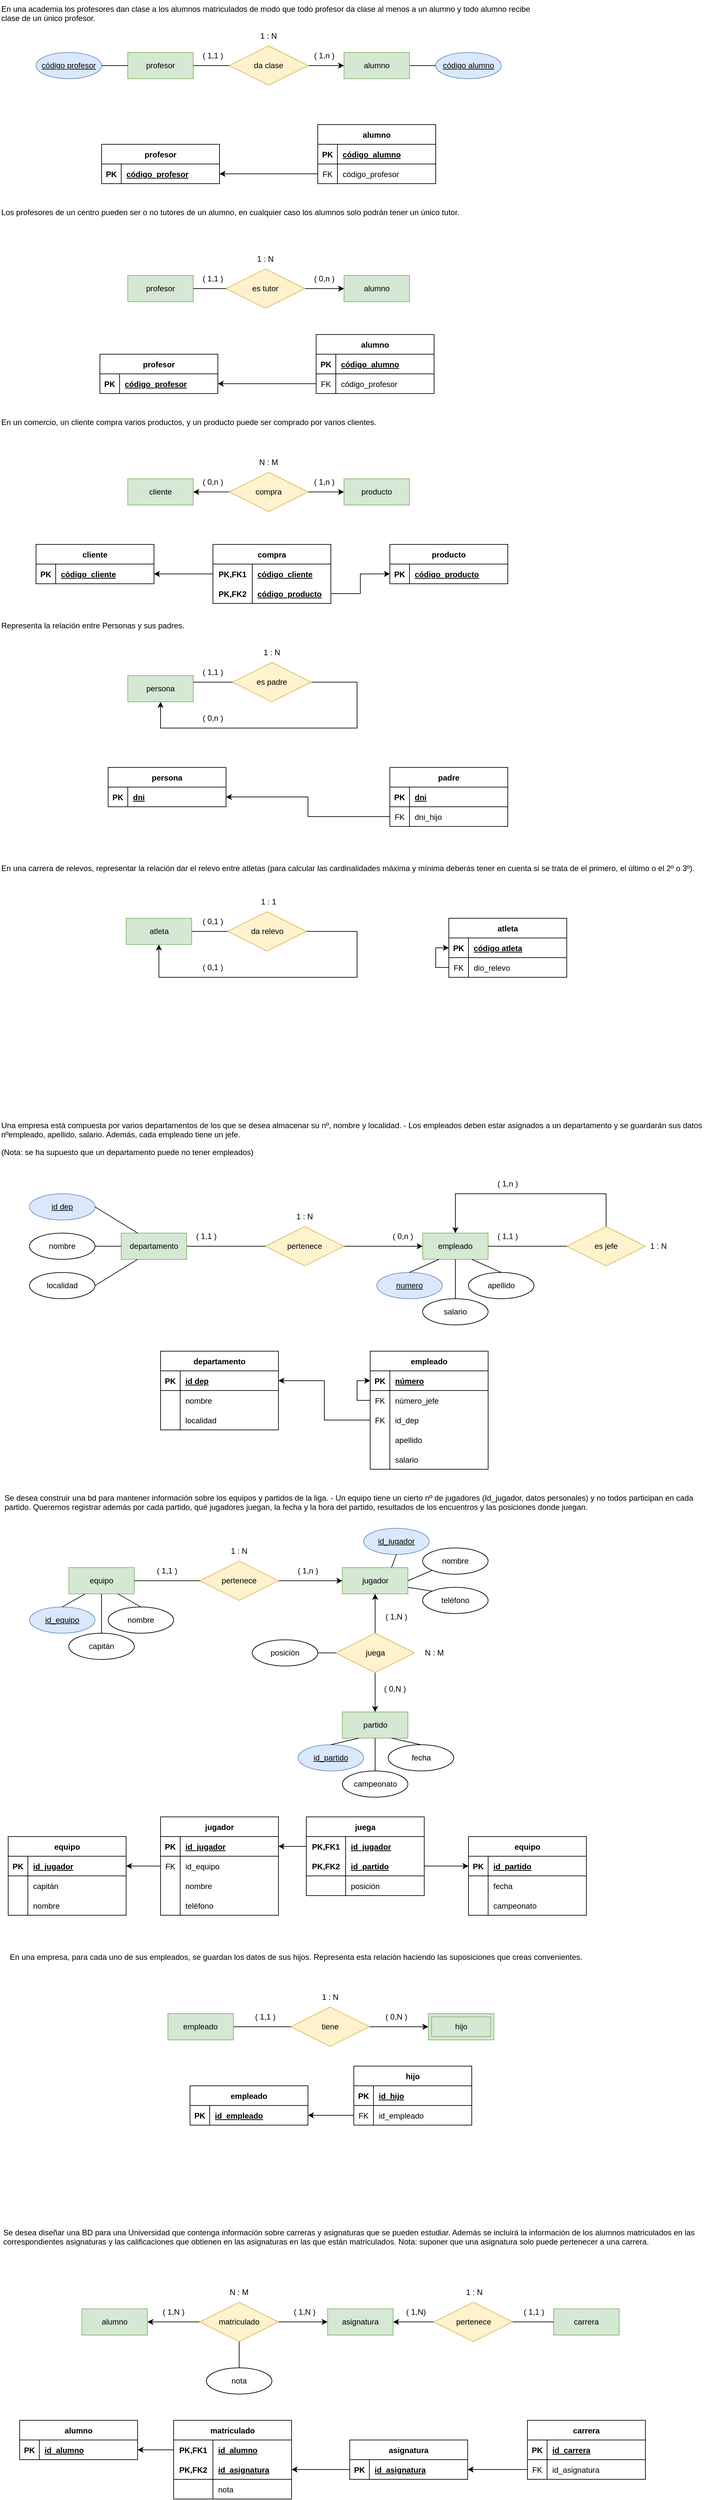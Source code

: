 <mxfile version="20.5.1" type="github">
  <diagram id="R2lEEEUBdFMjLlhIrx00" name="Page-1">
    <mxGraphModel dx="1422" dy="771" grid="1" gridSize="10" guides="1" tooltips="1" connect="1" arrows="1" fold="1" page="1" pageScale="1" pageWidth="1100" pageHeight="850" math="0" shadow="0" extFonts="Permanent Marker^https://fonts.googleapis.com/css?family=Permanent+Marker">
      <root>
        <mxCell id="0" />
        <mxCell id="1" parent="0" />
        <mxCell id="P5QB1PJldriL9mMZKFmA-2" value="alumno" style="whiteSpace=wrap;html=1;align=center;fillColor=#d5e8d4;strokeColor=#82b366;" vertex="1" parent="1">
          <mxGeometry x="540" y="110" width="100" height="40" as="geometry" />
        </mxCell>
        <mxCell id="P5QB1PJldriL9mMZKFmA-3" value="profesor" style="whiteSpace=wrap;html=1;align=center;fillColor=#d5e8d4;strokeColor=#82b366;" vertex="1" parent="1">
          <mxGeometry x="210" y="110" width="100" height="40" as="geometry" />
        </mxCell>
        <mxCell id="P5QB1PJldriL9mMZKFmA-5" style="edgeStyle=orthogonalEdgeStyle;rounded=0;orthogonalLoop=1;jettySize=auto;html=1;entryX=0;entryY=0.5;entryDx=0;entryDy=0;" edge="1" parent="1" source="P5QB1PJldriL9mMZKFmA-4" target="P5QB1PJldriL9mMZKFmA-2">
          <mxGeometry relative="1" as="geometry" />
        </mxCell>
        <mxCell id="P5QB1PJldriL9mMZKFmA-4" value="da clase" style="shape=rhombus;perimeter=rhombusPerimeter;whiteSpace=wrap;html=1;align=center;fillColor=#fff2cc;strokeColor=#d6b656;" vertex="1" parent="1">
          <mxGeometry x="365" y="100" width="120" height="60" as="geometry" />
        </mxCell>
        <mxCell id="P5QB1PJldriL9mMZKFmA-6" value="" style="endArrow=none;html=1;rounded=0;exitX=0;exitY=0.5;exitDx=0;exitDy=0;entryX=1;entryY=0.5;entryDx=0;entryDy=0;" edge="1" parent="1" source="P5QB1PJldriL9mMZKFmA-4" target="P5QB1PJldriL9mMZKFmA-3">
          <mxGeometry relative="1" as="geometry">
            <mxPoint x="340" y="340" as="sourcePoint" />
            <mxPoint x="500" y="340" as="targetPoint" />
          </mxGeometry>
        </mxCell>
        <mxCell id="P5QB1PJldriL9mMZKFmA-9" value="( 1,n )" style="text;html=1;strokeColor=none;fillColor=none;align=center;verticalAlign=middle;whiteSpace=wrap;rounded=0;" vertex="1" parent="1">
          <mxGeometry x="480" y="100" width="60" height="30" as="geometry" />
        </mxCell>
        <mxCell id="P5QB1PJldriL9mMZKFmA-10" value="( 1,1 )" style="text;html=1;strokeColor=none;fillColor=none;align=center;verticalAlign=middle;whiteSpace=wrap;rounded=0;" vertex="1" parent="1">
          <mxGeometry x="310" y="100" width="60" height="30" as="geometry" />
        </mxCell>
        <mxCell id="P5QB1PJldriL9mMZKFmA-14" value="1 : N" style="text;html=1;strokeColor=none;fillColor=none;align=center;verticalAlign=middle;whiteSpace=wrap;rounded=0;" vertex="1" parent="1">
          <mxGeometry x="395" y="70" width="60" height="30" as="geometry" />
        </mxCell>
        <mxCell id="P5QB1PJldriL9mMZKFmA-17" value="código alumno" style="ellipse;whiteSpace=wrap;html=1;align=center;fontStyle=4;fillColor=#dae8fc;strokeColor=#6c8ebf;" vertex="1" parent="1">
          <mxGeometry x="680" y="110" width="100" height="40" as="geometry" />
        </mxCell>
        <mxCell id="P5QB1PJldriL9mMZKFmA-19" value="" style="endArrow=none;html=1;rounded=0;exitX=1;exitY=0.5;exitDx=0;exitDy=0;entryX=0;entryY=0.5;entryDx=0;entryDy=0;" edge="1" parent="1" source="P5QB1PJldriL9mMZKFmA-41" target="P5QB1PJldriL9mMZKFmA-3">
          <mxGeometry relative="1" as="geometry">
            <mxPoint x="170" y="130" as="sourcePoint" />
            <mxPoint x="500" y="370" as="targetPoint" />
          </mxGeometry>
        </mxCell>
        <mxCell id="P5QB1PJldriL9mMZKFmA-20" value="" style="endArrow=none;html=1;rounded=0;exitX=0;exitY=0.5;exitDx=0;exitDy=0;entryX=1;entryY=0.5;entryDx=0;entryDy=0;" edge="1" parent="1" source="P5QB1PJldriL9mMZKFmA-17" target="P5QB1PJldriL9mMZKFmA-2">
          <mxGeometry relative="1" as="geometry">
            <mxPoint x="340" y="370" as="sourcePoint" />
            <mxPoint x="500" y="370" as="targetPoint" />
          </mxGeometry>
        </mxCell>
        <mxCell id="P5QB1PJldriL9mMZKFmA-21" value="profesor" style="shape=table;startSize=30;container=1;collapsible=1;childLayout=tableLayout;fixedRows=1;rowLines=0;fontStyle=1;align=center;resizeLast=1;" vertex="1" parent="1">
          <mxGeometry x="170" y="250" width="180" height="60" as="geometry" />
        </mxCell>
        <mxCell id="P5QB1PJldriL9mMZKFmA-22" value="" style="shape=tableRow;horizontal=0;startSize=0;swimlaneHead=0;swimlaneBody=0;fillColor=none;collapsible=0;dropTarget=0;points=[[0,0.5],[1,0.5]];portConstraint=eastwest;top=0;left=0;right=0;bottom=1;" vertex="1" parent="P5QB1PJldriL9mMZKFmA-21">
          <mxGeometry y="30" width="180" height="30" as="geometry" />
        </mxCell>
        <mxCell id="P5QB1PJldriL9mMZKFmA-23" value="PK" style="shape=partialRectangle;connectable=0;fillColor=none;top=0;left=0;bottom=0;right=0;fontStyle=1;overflow=hidden;" vertex="1" parent="P5QB1PJldriL9mMZKFmA-22">
          <mxGeometry width="30" height="30" as="geometry">
            <mxRectangle width="30" height="30" as="alternateBounds" />
          </mxGeometry>
        </mxCell>
        <mxCell id="P5QB1PJldriL9mMZKFmA-24" value="código_profesor" style="shape=partialRectangle;connectable=0;fillColor=none;top=0;left=0;bottom=0;right=0;align=left;spacingLeft=6;fontStyle=5;overflow=hidden;" vertex="1" parent="P5QB1PJldriL9mMZKFmA-22">
          <mxGeometry x="30" width="150" height="30" as="geometry">
            <mxRectangle width="150" height="30" as="alternateBounds" />
          </mxGeometry>
        </mxCell>
        <mxCell id="P5QB1PJldriL9mMZKFmA-34" value="alumno" style="shape=table;startSize=30;container=1;collapsible=1;childLayout=tableLayout;fixedRows=1;rowLines=0;fontStyle=1;align=center;resizeLast=1;" vertex="1" parent="1">
          <mxGeometry x="500" y="220" width="180" height="90" as="geometry" />
        </mxCell>
        <mxCell id="P5QB1PJldriL9mMZKFmA-35" value="" style="shape=tableRow;horizontal=0;startSize=0;swimlaneHead=0;swimlaneBody=0;fillColor=none;collapsible=0;dropTarget=0;points=[[0,0.5],[1,0.5]];portConstraint=eastwest;top=0;left=0;right=0;bottom=1;" vertex="1" parent="P5QB1PJldriL9mMZKFmA-34">
          <mxGeometry y="30" width="180" height="30" as="geometry" />
        </mxCell>
        <mxCell id="P5QB1PJldriL9mMZKFmA-36" value="PK" style="shape=partialRectangle;connectable=0;fillColor=none;top=0;left=0;bottom=0;right=0;fontStyle=1;overflow=hidden;" vertex="1" parent="P5QB1PJldriL9mMZKFmA-35">
          <mxGeometry width="30" height="30" as="geometry">
            <mxRectangle width="30" height="30" as="alternateBounds" />
          </mxGeometry>
        </mxCell>
        <mxCell id="P5QB1PJldriL9mMZKFmA-37" value="código_alumno" style="shape=partialRectangle;connectable=0;fillColor=none;top=0;left=0;bottom=0;right=0;align=left;spacingLeft=6;fontStyle=5;overflow=hidden;" vertex="1" parent="P5QB1PJldriL9mMZKFmA-35">
          <mxGeometry x="30" width="150" height="30" as="geometry">
            <mxRectangle width="150" height="30" as="alternateBounds" />
          </mxGeometry>
        </mxCell>
        <mxCell id="P5QB1PJldriL9mMZKFmA-38" value="" style="shape=tableRow;horizontal=0;startSize=0;swimlaneHead=0;swimlaneBody=0;fillColor=none;collapsible=0;dropTarget=0;points=[[0,0.5],[1,0.5]];portConstraint=eastwest;top=0;left=0;right=0;bottom=0;" vertex="1" parent="P5QB1PJldriL9mMZKFmA-34">
          <mxGeometry y="60" width="180" height="30" as="geometry" />
        </mxCell>
        <mxCell id="P5QB1PJldriL9mMZKFmA-39" value="FK" style="shape=partialRectangle;connectable=0;fillColor=none;top=0;left=0;bottom=0;right=0;editable=1;overflow=hidden;" vertex="1" parent="P5QB1PJldriL9mMZKFmA-38">
          <mxGeometry width="30" height="30" as="geometry">
            <mxRectangle width="30" height="30" as="alternateBounds" />
          </mxGeometry>
        </mxCell>
        <mxCell id="P5QB1PJldriL9mMZKFmA-40" value="código_profesor" style="shape=partialRectangle;connectable=0;fillColor=none;top=0;left=0;bottom=0;right=0;align=left;spacingLeft=6;overflow=hidden;" vertex="1" parent="P5QB1PJldriL9mMZKFmA-38">
          <mxGeometry x="30" width="150" height="30" as="geometry">
            <mxRectangle width="150" height="30" as="alternateBounds" />
          </mxGeometry>
        </mxCell>
        <mxCell id="P5QB1PJldriL9mMZKFmA-41" value="código profesor" style="ellipse;whiteSpace=wrap;html=1;align=center;fontStyle=4;fillColor=#dae8fc;strokeColor=#6c8ebf;" vertex="1" parent="1">
          <mxGeometry x="70" y="110" width="100" height="40" as="geometry" />
        </mxCell>
        <mxCell id="P5QB1PJldriL9mMZKFmA-46" style="edgeStyle=orthogonalEdgeStyle;rounded=0;orthogonalLoop=1;jettySize=auto;html=1;entryX=1;entryY=0.75;entryDx=0;entryDy=0;exitX=0;exitY=0.5;exitDx=0;exitDy=0;" edge="1" parent="1" source="P5QB1PJldriL9mMZKFmA-38" target="P5QB1PJldriL9mMZKFmA-21">
          <mxGeometry relative="1" as="geometry" />
        </mxCell>
        <mxCell id="P5QB1PJldriL9mMZKFmA-47" value="En una academia los profesores dan clase a los alumnos matriculados de modo que todo profesor da clase al menos a un alumno y todo alumno recibe clase de un único profesor." style="text;whiteSpace=wrap;html=1;" vertex="1" parent="1">
          <mxGeometry x="15" y="30" width="820" height="40" as="geometry" />
        </mxCell>
        <mxCell id="P5QB1PJldriL9mMZKFmA-48" value="Los profesores de un centro pueden ser o no tutores de un alumno, en cualquier caso los alumnos solo podrán tener un único tutor." style="text;whiteSpace=wrap;html=1;" vertex="1" parent="1">
          <mxGeometry x="15" y="340" width="815" height="30" as="geometry" />
        </mxCell>
        <mxCell id="P5QB1PJldriL9mMZKFmA-49" value="profesor" style="whiteSpace=wrap;html=1;align=center;fillColor=#d5e8d4;strokeColor=#82b366;" vertex="1" parent="1">
          <mxGeometry x="210" y="450" width="100" height="40" as="geometry" />
        </mxCell>
        <mxCell id="P5QB1PJldriL9mMZKFmA-50" value="alumno" style="whiteSpace=wrap;html=1;align=center;fillColor=#d5e8d4;strokeColor=#82b366;" vertex="1" parent="1">
          <mxGeometry x="540" y="450" width="100" height="40" as="geometry" />
        </mxCell>
        <mxCell id="P5QB1PJldriL9mMZKFmA-54" style="edgeStyle=orthogonalEdgeStyle;rounded=0;orthogonalLoop=1;jettySize=auto;html=1;entryX=0;entryY=0.5;entryDx=0;entryDy=0;" edge="1" parent="1" source="P5QB1PJldriL9mMZKFmA-51" target="P5QB1PJldriL9mMZKFmA-50">
          <mxGeometry relative="1" as="geometry" />
        </mxCell>
        <mxCell id="P5QB1PJldriL9mMZKFmA-51" value="es tutor" style="shape=rhombus;perimeter=rhombusPerimeter;whiteSpace=wrap;html=1;align=center;fillColor=#fff2cc;strokeColor=#d6b656;" vertex="1" parent="1">
          <mxGeometry x="360" y="440" width="120" height="60" as="geometry" />
        </mxCell>
        <mxCell id="P5QB1PJldriL9mMZKFmA-52" value="( 1,1 )" style="text;html=1;strokeColor=none;fillColor=none;align=center;verticalAlign=middle;whiteSpace=wrap;rounded=0;" vertex="1" parent="1">
          <mxGeometry x="310" y="440" width="60" height="30" as="geometry" />
        </mxCell>
        <mxCell id="P5QB1PJldriL9mMZKFmA-53" value="" style="endArrow=none;html=1;rounded=0;exitX=1;exitY=0.5;exitDx=0;exitDy=0;entryX=0;entryY=0.5;entryDx=0;entryDy=0;" edge="1" parent="1" source="P5QB1PJldriL9mMZKFmA-49" target="P5QB1PJldriL9mMZKFmA-51">
          <mxGeometry relative="1" as="geometry">
            <mxPoint x="340" y="370" as="sourcePoint" />
            <mxPoint x="500" y="370" as="targetPoint" />
          </mxGeometry>
        </mxCell>
        <mxCell id="P5QB1PJldriL9mMZKFmA-55" value="( 0,n )" style="text;html=1;strokeColor=none;fillColor=none;align=center;verticalAlign=middle;whiteSpace=wrap;rounded=0;" vertex="1" parent="1">
          <mxGeometry x="480" y="440" width="60" height="30" as="geometry" />
        </mxCell>
        <mxCell id="P5QB1PJldriL9mMZKFmA-56" value="1 : N" style="text;html=1;strokeColor=none;fillColor=none;align=center;verticalAlign=middle;whiteSpace=wrap;rounded=0;" vertex="1" parent="1">
          <mxGeometry x="390" y="410" width="60" height="30" as="geometry" />
        </mxCell>
        <mxCell id="P5QB1PJldriL9mMZKFmA-57" value="profesor" style="shape=table;startSize=30;container=1;collapsible=1;childLayout=tableLayout;fixedRows=1;rowLines=0;fontStyle=1;align=center;resizeLast=1;" vertex="1" parent="1">
          <mxGeometry x="167.5" y="570" width="180" height="60" as="geometry" />
        </mxCell>
        <mxCell id="P5QB1PJldriL9mMZKFmA-58" value="" style="shape=tableRow;horizontal=0;startSize=0;swimlaneHead=0;swimlaneBody=0;fillColor=none;collapsible=0;dropTarget=0;points=[[0,0.5],[1,0.5]];portConstraint=eastwest;top=0;left=0;right=0;bottom=1;" vertex="1" parent="P5QB1PJldriL9mMZKFmA-57">
          <mxGeometry y="30" width="180" height="30" as="geometry" />
        </mxCell>
        <mxCell id="P5QB1PJldriL9mMZKFmA-59" value="PK" style="shape=partialRectangle;connectable=0;fillColor=none;top=0;left=0;bottom=0;right=0;fontStyle=1;overflow=hidden;" vertex="1" parent="P5QB1PJldriL9mMZKFmA-58">
          <mxGeometry width="30" height="30" as="geometry">
            <mxRectangle width="30" height="30" as="alternateBounds" />
          </mxGeometry>
        </mxCell>
        <mxCell id="P5QB1PJldriL9mMZKFmA-60" value="código_profesor" style="shape=partialRectangle;connectable=0;fillColor=none;top=0;left=0;bottom=0;right=0;align=left;spacingLeft=6;fontStyle=5;overflow=hidden;" vertex="1" parent="P5QB1PJldriL9mMZKFmA-58">
          <mxGeometry x="30" width="150" height="30" as="geometry">
            <mxRectangle width="150" height="30" as="alternateBounds" />
          </mxGeometry>
        </mxCell>
        <mxCell id="P5QB1PJldriL9mMZKFmA-61" value="alumno" style="shape=table;startSize=30;container=1;collapsible=1;childLayout=tableLayout;fixedRows=1;rowLines=0;fontStyle=1;align=center;resizeLast=1;" vertex="1" parent="1">
          <mxGeometry x="497.5" y="540" width="180" height="90" as="geometry">
            <mxRectangle x="497.5" y="540" width="80" height="30" as="alternateBounds" />
          </mxGeometry>
        </mxCell>
        <mxCell id="P5QB1PJldriL9mMZKFmA-62" value="" style="shape=tableRow;horizontal=0;startSize=0;swimlaneHead=0;swimlaneBody=0;fillColor=none;collapsible=0;dropTarget=0;points=[[0,0.5],[1,0.5]];portConstraint=eastwest;top=0;left=0;right=0;bottom=1;" vertex="1" parent="P5QB1PJldriL9mMZKFmA-61">
          <mxGeometry y="30" width="180" height="30" as="geometry" />
        </mxCell>
        <mxCell id="P5QB1PJldriL9mMZKFmA-63" value="PK" style="shape=partialRectangle;connectable=0;fillColor=none;top=0;left=0;bottom=0;right=0;fontStyle=1;overflow=hidden;" vertex="1" parent="P5QB1PJldriL9mMZKFmA-62">
          <mxGeometry width="30" height="30" as="geometry">
            <mxRectangle width="30" height="30" as="alternateBounds" />
          </mxGeometry>
        </mxCell>
        <mxCell id="P5QB1PJldriL9mMZKFmA-64" value="código_alumno" style="shape=partialRectangle;connectable=0;fillColor=none;top=0;left=0;bottom=0;right=0;align=left;spacingLeft=6;fontStyle=5;overflow=hidden;" vertex="1" parent="P5QB1PJldriL9mMZKFmA-62">
          <mxGeometry x="30" width="150" height="30" as="geometry">
            <mxRectangle width="150" height="30" as="alternateBounds" />
          </mxGeometry>
        </mxCell>
        <mxCell id="P5QB1PJldriL9mMZKFmA-65" value="" style="shape=tableRow;horizontal=0;startSize=0;swimlaneHead=0;swimlaneBody=0;fillColor=none;collapsible=0;dropTarget=0;points=[[0,0.5],[1,0.5]];portConstraint=eastwest;top=0;left=0;right=0;bottom=0;" vertex="1" parent="P5QB1PJldriL9mMZKFmA-61">
          <mxGeometry y="60" width="180" height="30" as="geometry" />
        </mxCell>
        <mxCell id="P5QB1PJldriL9mMZKFmA-66" value="FK" style="shape=partialRectangle;connectable=0;fillColor=none;top=0;left=0;bottom=0;right=0;editable=1;overflow=hidden;" vertex="1" parent="P5QB1PJldriL9mMZKFmA-65">
          <mxGeometry width="30" height="30" as="geometry">
            <mxRectangle width="30" height="30" as="alternateBounds" />
          </mxGeometry>
        </mxCell>
        <mxCell id="P5QB1PJldriL9mMZKFmA-67" value="código_profesor" style="shape=partialRectangle;connectable=0;fillColor=none;top=0;left=0;bottom=0;right=0;align=left;spacingLeft=6;overflow=hidden;" vertex="1" parent="P5QB1PJldriL9mMZKFmA-65">
          <mxGeometry x="30" width="150" height="30" as="geometry">
            <mxRectangle width="150" height="30" as="alternateBounds" />
          </mxGeometry>
        </mxCell>
        <mxCell id="P5QB1PJldriL9mMZKFmA-68" style="edgeStyle=orthogonalEdgeStyle;rounded=0;orthogonalLoop=1;jettySize=auto;html=1;entryX=1;entryY=0.75;entryDx=0;entryDy=0;exitX=0;exitY=0.5;exitDx=0;exitDy=0;" edge="1" parent="1" source="P5QB1PJldriL9mMZKFmA-65" target="P5QB1PJldriL9mMZKFmA-57">
          <mxGeometry relative="1" as="geometry" />
        </mxCell>
        <mxCell id="P5QB1PJldriL9mMZKFmA-72" value="En un comercio, un cliente compra varios productos, y un producto puede ser comprado por varios clientes." style="text;whiteSpace=wrap;html=1;" vertex="1" parent="1">
          <mxGeometry x="15" y="660" width="815" height="40" as="geometry" />
        </mxCell>
        <mxCell id="P5QB1PJldriL9mMZKFmA-73" value="cliente" style="whiteSpace=wrap;html=1;align=center;fillColor=#d5e8d4;strokeColor=#82b366;" vertex="1" parent="1">
          <mxGeometry x="210" y="760" width="100" height="40" as="geometry" />
        </mxCell>
        <mxCell id="P5QB1PJldriL9mMZKFmA-74" value="producto" style="whiteSpace=wrap;html=1;align=center;fillColor=#d5e8d4;strokeColor=#82b366;" vertex="1" parent="1">
          <mxGeometry x="540" y="760" width="100" height="40" as="geometry" />
        </mxCell>
        <mxCell id="P5QB1PJldriL9mMZKFmA-76" style="edgeStyle=orthogonalEdgeStyle;rounded=0;orthogonalLoop=1;jettySize=auto;html=1;entryX=1;entryY=0.5;entryDx=0;entryDy=0;" edge="1" parent="1" source="P5QB1PJldriL9mMZKFmA-75" target="P5QB1PJldriL9mMZKFmA-73">
          <mxGeometry relative="1" as="geometry" />
        </mxCell>
        <mxCell id="P5QB1PJldriL9mMZKFmA-77" style="edgeStyle=orthogonalEdgeStyle;rounded=0;orthogonalLoop=1;jettySize=auto;html=1;entryX=0;entryY=0.5;entryDx=0;entryDy=0;" edge="1" parent="1" source="P5QB1PJldriL9mMZKFmA-75" target="P5QB1PJldriL9mMZKFmA-74">
          <mxGeometry relative="1" as="geometry" />
        </mxCell>
        <mxCell id="P5QB1PJldriL9mMZKFmA-75" value="compra" style="shape=rhombus;perimeter=rhombusPerimeter;whiteSpace=wrap;html=1;align=center;fillColor=#fff2cc;strokeColor=#d6b656;" vertex="1" parent="1">
          <mxGeometry x="365" y="750" width="120" height="60" as="geometry" />
        </mxCell>
        <mxCell id="P5QB1PJldriL9mMZKFmA-82" value="( 0,n )" style="text;html=1;strokeColor=none;fillColor=none;align=center;verticalAlign=middle;whiteSpace=wrap;rounded=0;" vertex="1" parent="1">
          <mxGeometry x="310" y="750" width="60" height="30" as="geometry" />
        </mxCell>
        <mxCell id="P5QB1PJldriL9mMZKFmA-83" value="( 1,n )" style="text;html=1;strokeColor=none;fillColor=none;align=center;verticalAlign=middle;whiteSpace=wrap;rounded=0;" vertex="1" parent="1">
          <mxGeometry x="480" y="750" width="60" height="30" as="geometry" />
        </mxCell>
        <mxCell id="P5QB1PJldriL9mMZKFmA-84" value="N : M" style="text;html=1;strokeColor=none;fillColor=none;align=center;verticalAlign=middle;whiteSpace=wrap;rounded=0;" vertex="1" parent="1">
          <mxGeometry x="395" y="720" width="60" height="30" as="geometry" />
        </mxCell>
        <mxCell id="P5QB1PJldriL9mMZKFmA-85" value="cliente" style="shape=table;startSize=30;container=1;collapsible=1;childLayout=tableLayout;fixedRows=1;rowLines=0;fontStyle=1;align=center;resizeLast=1;strokeColor=#000000;" vertex="1" parent="1">
          <mxGeometry x="70" y="860" width="180" height="60" as="geometry" />
        </mxCell>
        <mxCell id="P5QB1PJldriL9mMZKFmA-86" value="" style="shape=tableRow;horizontal=0;startSize=0;swimlaneHead=0;swimlaneBody=0;fillColor=none;collapsible=0;dropTarget=0;points=[[0,0.5],[1,0.5]];portConstraint=eastwest;top=0;left=0;right=0;bottom=1;strokeColor=#000000;" vertex="1" parent="P5QB1PJldriL9mMZKFmA-85">
          <mxGeometry y="30" width="180" height="30" as="geometry" />
        </mxCell>
        <mxCell id="P5QB1PJldriL9mMZKFmA-87" value="PK" style="shape=partialRectangle;connectable=0;fillColor=none;top=0;left=0;bottom=0;right=0;fontStyle=1;overflow=hidden;strokeColor=#000000;" vertex="1" parent="P5QB1PJldriL9mMZKFmA-86">
          <mxGeometry width="30" height="30" as="geometry">
            <mxRectangle width="30" height="30" as="alternateBounds" />
          </mxGeometry>
        </mxCell>
        <mxCell id="P5QB1PJldriL9mMZKFmA-88" value="código_cliente" style="shape=partialRectangle;connectable=0;fillColor=none;top=0;left=0;bottom=0;right=0;align=left;spacingLeft=6;fontStyle=5;overflow=hidden;strokeColor=#000000;" vertex="1" parent="P5QB1PJldriL9mMZKFmA-86">
          <mxGeometry x="30" width="150" height="30" as="geometry">
            <mxRectangle width="150" height="30" as="alternateBounds" />
          </mxGeometry>
        </mxCell>
        <mxCell id="P5QB1PJldriL9mMZKFmA-98" value="producto" style="shape=table;startSize=30;container=1;collapsible=1;childLayout=tableLayout;fixedRows=1;rowLines=0;fontStyle=1;align=center;resizeLast=1;strokeColor=#000000;" vertex="1" parent="1">
          <mxGeometry x="610" y="860" width="180" height="60" as="geometry" />
        </mxCell>
        <mxCell id="P5QB1PJldriL9mMZKFmA-99" value="" style="shape=tableRow;horizontal=0;startSize=0;swimlaneHead=0;swimlaneBody=0;fillColor=none;collapsible=0;dropTarget=0;points=[[0,0.5],[1,0.5]];portConstraint=eastwest;top=0;left=0;right=0;bottom=1;strokeColor=#000000;" vertex="1" parent="P5QB1PJldriL9mMZKFmA-98">
          <mxGeometry y="30" width="180" height="30" as="geometry" />
        </mxCell>
        <mxCell id="P5QB1PJldriL9mMZKFmA-100" value="PK" style="shape=partialRectangle;connectable=0;fillColor=none;top=0;left=0;bottom=0;right=0;fontStyle=1;overflow=hidden;strokeColor=#000000;" vertex="1" parent="P5QB1PJldriL9mMZKFmA-99">
          <mxGeometry width="30" height="30" as="geometry">
            <mxRectangle width="30" height="30" as="alternateBounds" />
          </mxGeometry>
        </mxCell>
        <mxCell id="P5QB1PJldriL9mMZKFmA-101" value="código_producto" style="shape=partialRectangle;connectable=0;fillColor=none;top=0;left=0;bottom=0;right=0;align=left;spacingLeft=6;fontStyle=5;overflow=hidden;strokeColor=#000000;" vertex="1" parent="P5QB1PJldriL9mMZKFmA-99">
          <mxGeometry x="30" width="150" height="30" as="geometry">
            <mxRectangle width="150" height="30" as="alternateBounds" />
          </mxGeometry>
        </mxCell>
        <mxCell id="P5QB1PJldriL9mMZKFmA-124" value="compra" style="shape=table;startSize=30;container=1;collapsible=1;childLayout=tableLayout;fixedRows=1;rowLines=0;fontStyle=1;align=center;resizeLast=1;strokeColor=#000000;" vertex="1" parent="1">
          <mxGeometry x="340" y="860" width="180" height="90" as="geometry" />
        </mxCell>
        <mxCell id="P5QB1PJldriL9mMZKFmA-125" value="" style="shape=tableRow;horizontal=0;startSize=0;swimlaneHead=0;swimlaneBody=0;fillColor=none;collapsible=0;dropTarget=0;points=[[0,0.5],[1,0.5]];portConstraint=eastwest;top=0;left=0;right=0;bottom=0;strokeColor=#000000;" vertex="1" parent="P5QB1PJldriL9mMZKFmA-124">
          <mxGeometry y="30" width="180" height="30" as="geometry" />
        </mxCell>
        <mxCell id="P5QB1PJldriL9mMZKFmA-126" value="PK,FK1" style="shape=partialRectangle;connectable=0;fillColor=none;top=0;left=0;bottom=0;right=0;fontStyle=1;overflow=hidden;strokeColor=#000000;" vertex="1" parent="P5QB1PJldriL9mMZKFmA-125">
          <mxGeometry width="60" height="30" as="geometry">
            <mxRectangle width="60" height="30" as="alternateBounds" />
          </mxGeometry>
        </mxCell>
        <mxCell id="P5QB1PJldriL9mMZKFmA-127" value="código_cliente" style="shape=partialRectangle;connectable=0;fillColor=none;top=0;left=0;bottom=0;right=0;align=left;spacingLeft=6;fontStyle=5;overflow=hidden;strokeColor=#000000;" vertex="1" parent="P5QB1PJldriL9mMZKFmA-125">
          <mxGeometry x="60" width="120" height="30" as="geometry">
            <mxRectangle width="120" height="30" as="alternateBounds" />
          </mxGeometry>
        </mxCell>
        <mxCell id="P5QB1PJldriL9mMZKFmA-128" value="" style="shape=tableRow;horizontal=0;startSize=0;swimlaneHead=0;swimlaneBody=0;fillColor=none;collapsible=0;dropTarget=0;points=[[0,0.5],[1,0.5]];portConstraint=eastwest;top=0;left=0;right=0;bottom=1;strokeColor=#000000;" vertex="1" parent="P5QB1PJldriL9mMZKFmA-124">
          <mxGeometry y="60" width="180" height="30" as="geometry" />
        </mxCell>
        <mxCell id="P5QB1PJldriL9mMZKFmA-129" value="PK,FK2" style="shape=partialRectangle;connectable=0;fillColor=none;top=0;left=0;bottom=0;right=0;fontStyle=1;overflow=hidden;strokeColor=#000000;" vertex="1" parent="P5QB1PJldriL9mMZKFmA-128">
          <mxGeometry width="60" height="30" as="geometry">
            <mxRectangle width="60" height="30" as="alternateBounds" />
          </mxGeometry>
        </mxCell>
        <mxCell id="P5QB1PJldriL9mMZKFmA-130" value="código_producto" style="shape=partialRectangle;connectable=0;fillColor=none;top=0;left=0;bottom=0;right=0;align=left;spacingLeft=6;fontStyle=5;overflow=hidden;strokeColor=#000000;" vertex="1" parent="P5QB1PJldriL9mMZKFmA-128">
          <mxGeometry x="60" width="120" height="30" as="geometry">
            <mxRectangle width="120" height="30" as="alternateBounds" />
          </mxGeometry>
        </mxCell>
        <mxCell id="P5QB1PJldriL9mMZKFmA-137" style="edgeStyle=orthogonalEdgeStyle;rounded=0;orthogonalLoop=1;jettySize=auto;html=1;entryX=1;entryY=0.5;entryDx=0;entryDy=0;" edge="1" parent="1" source="P5QB1PJldriL9mMZKFmA-125" target="P5QB1PJldriL9mMZKFmA-86">
          <mxGeometry relative="1" as="geometry" />
        </mxCell>
        <mxCell id="P5QB1PJldriL9mMZKFmA-138" style="edgeStyle=orthogonalEdgeStyle;rounded=0;orthogonalLoop=1;jettySize=auto;html=1;entryX=0;entryY=0.5;entryDx=0;entryDy=0;" edge="1" parent="1" source="P5QB1PJldriL9mMZKFmA-128" target="P5QB1PJldriL9mMZKFmA-99">
          <mxGeometry relative="1" as="geometry" />
        </mxCell>
        <mxCell id="P5QB1PJldriL9mMZKFmA-139" value="Representa la relación entre Personas y sus padres." style="text;whiteSpace=wrap;html=1;" vertex="1" parent="1">
          <mxGeometry x="15" y="970" width="310" height="40" as="geometry" />
        </mxCell>
        <mxCell id="P5QB1PJldriL9mMZKFmA-140" value="persona" style="whiteSpace=wrap;html=1;align=center;fillColor=#d5e8d4;strokeColor=#82b366;" vertex="1" parent="1">
          <mxGeometry x="210" y="1060" width="100" height="40" as="geometry" />
        </mxCell>
        <mxCell id="P5QB1PJldriL9mMZKFmA-144" style="edgeStyle=orthogonalEdgeStyle;rounded=0;orthogonalLoop=1;jettySize=auto;html=1;entryX=0.5;entryY=1;entryDx=0;entryDy=0;" edge="1" parent="1" source="P5QB1PJldriL9mMZKFmA-141" target="P5QB1PJldriL9mMZKFmA-140">
          <mxGeometry relative="1" as="geometry">
            <mxPoint x="530" y="1160" as="targetPoint" />
            <Array as="points">
              <mxPoint x="560" y="1070" />
              <mxPoint x="560" y="1140" />
              <mxPoint x="260" y="1140" />
            </Array>
          </mxGeometry>
        </mxCell>
        <mxCell id="P5QB1PJldriL9mMZKFmA-141" value="es padre" style="shape=rhombus;perimeter=rhombusPerimeter;whiteSpace=wrap;html=1;align=center;fillColor=#fff2cc;strokeColor=#d6b656;" vertex="1" parent="1">
          <mxGeometry x="370" y="1040" width="120" height="60" as="geometry" />
        </mxCell>
        <mxCell id="P5QB1PJldriL9mMZKFmA-142" value="" style="endArrow=none;html=1;rounded=0;exitX=1;exitY=0.25;exitDx=0;exitDy=0;entryX=0;entryY=0.5;entryDx=0;entryDy=0;" edge="1" parent="1" source="P5QB1PJldriL9mMZKFmA-140" target="P5QB1PJldriL9mMZKFmA-141">
          <mxGeometry relative="1" as="geometry">
            <mxPoint x="340" y="910" as="sourcePoint" />
            <mxPoint x="500" y="910" as="targetPoint" />
          </mxGeometry>
        </mxCell>
        <mxCell id="P5QB1PJldriL9mMZKFmA-145" value="( 1,1 )" style="text;html=1;strokeColor=none;fillColor=none;align=center;verticalAlign=middle;whiteSpace=wrap;rounded=0;" vertex="1" parent="1">
          <mxGeometry x="310" y="1040" width="60" height="30" as="geometry" />
        </mxCell>
        <mxCell id="P5QB1PJldriL9mMZKFmA-146" value="( 0,n )" style="text;html=1;strokeColor=none;fillColor=none;align=center;verticalAlign=middle;whiteSpace=wrap;rounded=0;" vertex="1" parent="1">
          <mxGeometry x="310" y="1110" width="60" height="30" as="geometry" />
        </mxCell>
        <mxCell id="P5QB1PJldriL9mMZKFmA-147" value="1 : N" style="text;html=1;strokeColor=none;fillColor=none;align=center;verticalAlign=middle;whiteSpace=wrap;rounded=0;" vertex="1" parent="1">
          <mxGeometry x="400" y="1010" width="60" height="30" as="geometry" />
        </mxCell>
        <mxCell id="P5QB1PJldriL9mMZKFmA-148" value="persona" style="shape=table;startSize=30;container=1;collapsible=1;childLayout=tableLayout;fixedRows=1;rowLines=0;fontStyle=1;align=center;resizeLast=1;strokeColor=#000000;" vertex="1" parent="1">
          <mxGeometry x="180" y="1200" width="180" height="60" as="geometry" />
        </mxCell>
        <mxCell id="P5QB1PJldriL9mMZKFmA-149" value="" style="shape=tableRow;horizontal=0;startSize=0;swimlaneHead=0;swimlaneBody=0;fillColor=none;collapsible=0;dropTarget=0;points=[[0,0.5],[1,0.5]];portConstraint=eastwest;top=0;left=0;right=0;bottom=1;strokeColor=#000000;" vertex="1" parent="P5QB1PJldriL9mMZKFmA-148">
          <mxGeometry y="30" width="180" height="30" as="geometry" />
        </mxCell>
        <mxCell id="P5QB1PJldriL9mMZKFmA-150" value="PK" style="shape=partialRectangle;connectable=0;fillColor=none;top=0;left=0;bottom=0;right=0;fontStyle=1;overflow=hidden;strokeColor=#000000;" vertex="1" parent="P5QB1PJldriL9mMZKFmA-149">
          <mxGeometry width="30" height="30" as="geometry">
            <mxRectangle width="30" height="30" as="alternateBounds" />
          </mxGeometry>
        </mxCell>
        <mxCell id="P5QB1PJldriL9mMZKFmA-151" value="dni" style="shape=partialRectangle;connectable=0;fillColor=none;top=0;left=0;bottom=0;right=0;align=left;spacingLeft=6;fontStyle=5;overflow=hidden;strokeColor=#000000;" vertex="1" parent="P5QB1PJldriL9mMZKFmA-149">
          <mxGeometry x="30" width="150" height="30" as="geometry">
            <mxRectangle width="150" height="30" as="alternateBounds" />
          </mxGeometry>
        </mxCell>
        <mxCell id="P5QB1PJldriL9mMZKFmA-159" value="padre" style="shape=table;startSize=30;container=1;collapsible=1;childLayout=tableLayout;fixedRows=1;rowLines=0;fontStyle=1;align=center;resizeLast=1;" vertex="1" parent="1">
          <mxGeometry x="610" y="1200" width="180" height="90" as="geometry">
            <mxRectangle x="497.5" y="540" width="80" height="30" as="alternateBounds" />
          </mxGeometry>
        </mxCell>
        <mxCell id="P5QB1PJldriL9mMZKFmA-160" value="" style="shape=tableRow;horizontal=0;startSize=0;swimlaneHead=0;swimlaneBody=0;fillColor=none;collapsible=0;dropTarget=0;points=[[0,0.5],[1,0.5]];portConstraint=eastwest;top=0;left=0;right=0;bottom=1;" vertex="1" parent="P5QB1PJldriL9mMZKFmA-159">
          <mxGeometry y="30" width="180" height="30" as="geometry" />
        </mxCell>
        <mxCell id="P5QB1PJldriL9mMZKFmA-161" value="PK" style="shape=partialRectangle;connectable=0;fillColor=none;top=0;left=0;bottom=0;right=0;fontStyle=1;overflow=hidden;" vertex="1" parent="P5QB1PJldriL9mMZKFmA-160">
          <mxGeometry width="30" height="30" as="geometry">
            <mxRectangle width="30" height="30" as="alternateBounds" />
          </mxGeometry>
        </mxCell>
        <mxCell id="P5QB1PJldriL9mMZKFmA-162" value="dni" style="shape=partialRectangle;connectable=0;fillColor=none;top=0;left=0;bottom=0;right=0;align=left;spacingLeft=6;fontStyle=5;overflow=hidden;" vertex="1" parent="P5QB1PJldriL9mMZKFmA-160">
          <mxGeometry x="30" width="150" height="30" as="geometry">
            <mxRectangle width="150" height="30" as="alternateBounds" />
          </mxGeometry>
        </mxCell>
        <mxCell id="P5QB1PJldriL9mMZKFmA-163" value="" style="shape=tableRow;horizontal=0;startSize=0;swimlaneHead=0;swimlaneBody=0;fillColor=none;collapsible=0;dropTarget=0;points=[[0,0.5],[1,0.5]];portConstraint=eastwest;top=0;left=0;right=0;bottom=0;" vertex="1" parent="P5QB1PJldriL9mMZKFmA-159">
          <mxGeometry y="60" width="180" height="30" as="geometry" />
        </mxCell>
        <mxCell id="P5QB1PJldriL9mMZKFmA-164" value="FK" style="shape=partialRectangle;connectable=0;fillColor=none;top=0;left=0;bottom=0;right=0;editable=1;overflow=hidden;" vertex="1" parent="P5QB1PJldriL9mMZKFmA-163">
          <mxGeometry width="30" height="30" as="geometry">
            <mxRectangle width="30" height="30" as="alternateBounds" />
          </mxGeometry>
        </mxCell>
        <mxCell id="P5QB1PJldriL9mMZKFmA-165" value="dni_hijo" style="shape=partialRectangle;connectable=0;fillColor=none;top=0;left=0;bottom=0;right=0;align=left;spacingLeft=6;overflow=hidden;" vertex="1" parent="P5QB1PJldriL9mMZKFmA-163">
          <mxGeometry x="30" width="150" height="30" as="geometry">
            <mxRectangle width="150" height="30" as="alternateBounds" />
          </mxGeometry>
        </mxCell>
        <mxCell id="P5QB1PJldriL9mMZKFmA-166" style="edgeStyle=orthogonalEdgeStyle;rounded=0;orthogonalLoop=1;jettySize=auto;html=1;entryX=1;entryY=0.75;entryDx=0;entryDy=0;" edge="1" parent="1" source="P5QB1PJldriL9mMZKFmA-163" target="P5QB1PJldriL9mMZKFmA-148">
          <mxGeometry relative="1" as="geometry" />
        </mxCell>
        <mxCell id="P5QB1PJldriL9mMZKFmA-167" value="En una carrera de relevos, representar la relación dar el relevo entre atletas (para calcular las cardinalidades máxima y mínima deberás tener en cuenta si se trata de el primero, el último o el 2º o 3º)." style="text;whiteSpace=wrap;html=1;" vertex="1" parent="1">
          <mxGeometry x="15" y="1340" width="1065" height="30" as="geometry" />
        </mxCell>
        <mxCell id="P5QB1PJldriL9mMZKFmA-168" value="atleta" style="whiteSpace=wrap;html=1;align=center;fillColor=#d5e8d4;strokeColor=#82b366;" vertex="1" parent="1">
          <mxGeometry x="207.5" y="1430" width="100" height="40" as="geometry" />
        </mxCell>
        <mxCell id="P5QB1PJldriL9mMZKFmA-171" style="edgeStyle=orthogonalEdgeStyle;rounded=0;orthogonalLoop=1;jettySize=auto;html=1;entryX=0.5;entryY=1;entryDx=0;entryDy=0;" edge="1" parent="1" source="P5QB1PJldriL9mMZKFmA-169" target="P5QB1PJldriL9mMZKFmA-168">
          <mxGeometry relative="1" as="geometry">
            <mxPoint x="540" y="1550" as="targetPoint" />
            <Array as="points">
              <mxPoint x="560" y="1450" />
              <mxPoint x="560" y="1520" />
              <mxPoint x="258" y="1520" />
            </Array>
          </mxGeometry>
        </mxCell>
        <mxCell id="P5QB1PJldriL9mMZKFmA-169" value="da relevo" style="shape=rhombus;perimeter=rhombusPerimeter;whiteSpace=wrap;html=1;align=center;fillColor=#fff2cc;strokeColor=#d6b656;" vertex="1" parent="1">
          <mxGeometry x="362.5" y="1420" width="120" height="60" as="geometry" />
        </mxCell>
        <mxCell id="P5QB1PJldriL9mMZKFmA-170" value="" style="endArrow=none;html=1;rounded=0;exitX=1;exitY=0.5;exitDx=0;exitDy=0;entryX=0;entryY=0.5;entryDx=0;entryDy=0;" edge="1" parent="1" source="P5QB1PJldriL9mMZKFmA-168" target="P5QB1PJldriL9mMZKFmA-169">
          <mxGeometry relative="1" as="geometry">
            <mxPoint x="340" y="1220" as="sourcePoint" />
            <mxPoint x="500" y="1220" as="targetPoint" />
          </mxGeometry>
        </mxCell>
        <mxCell id="P5QB1PJldriL9mMZKFmA-176" value="( 0,1 )" style="text;html=1;strokeColor=none;fillColor=none;align=center;verticalAlign=middle;whiteSpace=wrap;rounded=0;" vertex="1" parent="1">
          <mxGeometry x="310" y="1420" width="60" height="30" as="geometry" />
        </mxCell>
        <mxCell id="P5QB1PJldriL9mMZKFmA-177" value="( 0,1 )" style="text;html=1;strokeColor=none;fillColor=none;align=center;verticalAlign=middle;whiteSpace=wrap;rounded=0;" vertex="1" parent="1">
          <mxGeometry x="310" y="1490" width="60" height="30" as="geometry" />
        </mxCell>
        <mxCell id="P5QB1PJldriL9mMZKFmA-178" value="1 : 1" style="text;html=1;strokeColor=none;fillColor=none;align=center;verticalAlign=middle;whiteSpace=wrap;rounded=0;" vertex="1" parent="1">
          <mxGeometry x="395" y="1390" width="60" height="30" as="geometry" />
        </mxCell>
        <mxCell id="P5QB1PJldriL9mMZKFmA-179" value="atleta" style="shape=table;startSize=30;container=1;collapsible=1;childLayout=tableLayout;fixedRows=1;rowLines=0;fontStyle=1;align=center;resizeLast=1;" vertex="1" parent="1">
          <mxGeometry x="700" y="1430" width="180" height="90" as="geometry">
            <mxRectangle x="497.5" y="540" width="80" height="30" as="alternateBounds" />
          </mxGeometry>
        </mxCell>
        <mxCell id="P5QB1PJldriL9mMZKFmA-180" value="" style="shape=tableRow;horizontal=0;startSize=0;swimlaneHead=0;swimlaneBody=0;fillColor=none;collapsible=0;dropTarget=0;points=[[0,0.5],[1,0.5]];portConstraint=eastwest;top=0;left=0;right=0;bottom=1;" vertex="1" parent="P5QB1PJldriL9mMZKFmA-179">
          <mxGeometry y="30" width="180" height="30" as="geometry" />
        </mxCell>
        <mxCell id="P5QB1PJldriL9mMZKFmA-181" value="PK" style="shape=partialRectangle;connectable=0;fillColor=none;top=0;left=0;bottom=0;right=0;fontStyle=1;overflow=hidden;" vertex="1" parent="P5QB1PJldriL9mMZKFmA-180">
          <mxGeometry width="30" height="30" as="geometry">
            <mxRectangle width="30" height="30" as="alternateBounds" />
          </mxGeometry>
        </mxCell>
        <mxCell id="P5QB1PJldriL9mMZKFmA-182" value="código atleta" style="shape=partialRectangle;connectable=0;fillColor=none;top=0;left=0;bottom=0;right=0;align=left;spacingLeft=6;fontStyle=5;overflow=hidden;" vertex="1" parent="P5QB1PJldriL9mMZKFmA-180">
          <mxGeometry x="30" width="150" height="30" as="geometry">
            <mxRectangle width="150" height="30" as="alternateBounds" />
          </mxGeometry>
        </mxCell>
        <mxCell id="P5QB1PJldriL9mMZKFmA-186" style="edgeStyle=orthogonalEdgeStyle;rounded=0;orthogonalLoop=1;jettySize=auto;html=1;entryX=0;entryY=0.5;entryDx=0;entryDy=0;" edge="1" parent="P5QB1PJldriL9mMZKFmA-179" source="P5QB1PJldriL9mMZKFmA-183" target="P5QB1PJldriL9mMZKFmA-180">
          <mxGeometry relative="1" as="geometry" />
        </mxCell>
        <mxCell id="P5QB1PJldriL9mMZKFmA-183" value="" style="shape=tableRow;horizontal=0;startSize=0;swimlaneHead=0;swimlaneBody=0;fillColor=none;collapsible=0;dropTarget=0;points=[[0,0.5],[1,0.5]];portConstraint=eastwest;top=0;left=0;right=0;bottom=0;" vertex="1" parent="P5QB1PJldriL9mMZKFmA-179">
          <mxGeometry y="60" width="180" height="30" as="geometry" />
        </mxCell>
        <mxCell id="P5QB1PJldriL9mMZKFmA-184" value="FK" style="shape=partialRectangle;connectable=0;fillColor=none;top=0;left=0;bottom=0;right=0;editable=1;overflow=hidden;" vertex="1" parent="P5QB1PJldriL9mMZKFmA-183">
          <mxGeometry width="30" height="30" as="geometry">
            <mxRectangle width="30" height="30" as="alternateBounds" />
          </mxGeometry>
        </mxCell>
        <mxCell id="P5QB1PJldriL9mMZKFmA-185" value="dio_relevo" style="shape=partialRectangle;connectable=0;fillColor=none;top=0;left=0;bottom=0;right=0;align=left;spacingLeft=6;overflow=hidden;" vertex="1" parent="P5QB1PJldriL9mMZKFmA-183">
          <mxGeometry x="30" width="150" height="30" as="geometry">
            <mxRectangle width="150" height="30" as="alternateBounds" />
          </mxGeometry>
        </mxCell>
        <mxCell id="P5QB1PJldriL9mMZKFmA-187" value="&lt;p dir=&quot;auto&quot;&gt;Una empresa está compuesta por varios departamentos de los que se desea almacenar su nº, nombre y localidad. - Los empleados deben estar asignados a un departamento y se guardarán sus datos nºempleado, apellido, salario. Además, cada empleado tiene un jefe.&lt;/p&gt;(Nota: se ha supuesto que un departamento puede no tener empleados)" style="text;whiteSpace=wrap;html=1;" vertex="1" parent="1">
          <mxGeometry x="15" y="1720" width="1075" height="80" as="geometry" />
        </mxCell>
        <mxCell id="P5QB1PJldriL9mMZKFmA-188" value="departamento" style="whiteSpace=wrap;html=1;align=center;fillColor=#d5e8d4;strokeColor=#82b366;" vertex="1" parent="1">
          <mxGeometry x="200" y="1910" width="100" height="40" as="geometry" />
        </mxCell>
        <mxCell id="P5QB1PJldriL9mMZKFmA-189" value="empleado" style="whiteSpace=wrap;html=1;align=center;fillColor=#d5e8d4;strokeColor=#82b366;" vertex="1" parent="1">
          <mxGeometry x="660" y="1910" width="100" height="40" as="geometry" />
        </mxCell>
        <mxCell id="P5QB1PJldriL9mMZKFmA-194" style="edgeStyle=orthogonalEdgeStyle;rounded=0;orthogonalLoop=1;jettySize=auto;html=1;entryX=0;entryY=0.5;entryDx=0;entryDy=0;" edge="1" parent="1" source="P5QB1PJldriL9mMZKFmA-190" target="P5QB1PJldriL9mMZKFmA-189">
          <mxGeometry relative="1" as="geometry" />
        </mxCell>
        <mxCell id="P5QB1PJldriL9mMZKFmA-190" value="pertenece" style="shape=rhombus;perimeter=rhombusPerimeter;whiteSpace=wrap;html=1;align=center;fillColor=#fff2cc;strokeColor=#d6b656;" vertex="1" parent="1">
          <mxGeometry x="420" y="1900" width="120" height="60" as="geometry" />
        </mxCell>
        <mxCell id="P5QB1PJldriL9mMZKFmA-193" style="edgeStyle=orthogonalEdgeStyle;rounded=0;orthogonalLoop=1;jettySize=auto;html=1;entryX=0.5;entryY=0;entryDx=0;entryDy=0;" edge="1" parent="1" source="P5QB1PJldriL9mMZKFmA-191" target="P5QB1PJldriL9mMZKFmA-189">
          <mxGeometry relative="1" as="geometry">
            <Array as="points">
              <mxPoint x="940" y="1850" />
              <mxPoint x="710" y="1850" />
            </Array>
          </mxGeometry>
        </mxCell>
        <mxCell id="P5QB1PJldriL9mMZKFmA-191" value="es jefe" style="shape=rhombus;perimeter=rhombusPerimeter;whiteSpace=wrap;html=1;align=center;fillColor=#fff2cc;strokeColor=#d6b656;" vertex="1" parent="1">
          <mxGeometry x="880" y="1900" width="120" height="60" as="geometry" />
        </mxCell>
        <mxCell id="P5QB1PJldriL9mMZKFmA-192" value="" style="endArrow=none;html=1;rounded=0;exitX=1;exitY=0.5;exitDx=0;exitDy=0;entryX=0;entryY=0.5;entryDx=0;entryDy=0;" edge="1" parent="1" source="P5QB1PJldriL9mMZKFmA-189" target="P5QB1PJldriL9mMZKFmA-191">
          <mxGeometry relative="1" as="geometry">
            <mxPoint x="530" y="1820" as="sourcePoint" />
            <mxPoint x="690" y="1820" as="targetPoint" />
          </mxGeometry>
        </mxCell>
        <mxCell id="P5QB1PJldriL9mMZKFmA-195" value="" style="endArrow=none;html=1;rounded=0;exitX=1;exitY=0.5;exitDx=0;exitDy=0;entryX=0;entryY=0.5;entryDx=0;entryDy=0;" edge="1" parent="1" source="P5QB1PJldriL9mMZKFmA-188" target="P5QB1PJldriL9mMZKFmA-190">
          <mxGeometry relative="1" as="geometry">
            <mxPoint x="340" y="1810" as="sourcePoint" />
            <mxPoint x="500" y="1810" as="targetPoint" />
          </mxGeometry>
        </mxCell>
        <mxCell id="P5QB1PJldriL9mMZKFmA-196" value="( 0,n )" style="text;html=1;strokeColor=none;fillColor=none;align=center;verticalAlign=middle;whiteSpace=wrap;rounded=0;" vertex="1" parent="1">
          <mxGeometry x="600" y="1900" width="60" height="30" as="geometry" />
        </mxCell>
        <mxCell id="P5QB1PJldriL9mMZKFmA-197" value="( 1,1 )" style="text;html=1;strokeColor=none;fillColor=none;align=center;verticalAlign=middle;whiteSpace=wrap;rounded=0;" vertex="1" parent="1">
          <mxGeometry x="300" y="1900" width="60" height="30" as="geometry" />
        </mxCell>
        <mxCell id="P5QB1PJldriL9mMZKFmA-198" value="( 1,1 )" style="text;html=1;strokeColor=none;fillColor=none;align=center;verticalAlign=middle;whiteSpace=wrap;rounded=0;" vertex="1" parent="1">
          <mxGeometry x="760" y="1900" width="60" height="30" as="geometry" />
        </mxCell>
        <mxCell id="P5QB1PJldriL9mMZKFmA-199" value="( 1,n )" style="text;html=1;strokeColor=none;fillColor=none;align=center;verticalAlign=middle;whiteSpace=wrap;rounded=0;" vertex="1" parent="1">
          <mxGeometry x="760" y="1820" width="60" height="30" as="geometry" />
        </mxCell>
        <mxCell id="P5QB1PJldriL9mMZKFmA-200" value="1 : N" style="text;html=1;strokeColor=none;fillColor=none;align=center;verticalAlign=middle;whiteSpace=wrap;rounded=0;" vertex="1" parent="1">
          <mxGeometry x="990" y="1915" width="60" height="30" as="geometry" />
        </mxCell>
        <mxCell id="P5QB1PJldriL9mMZKFmA-201" value="1 : N" style="text;html=1;strokeColor=none;fillColor=none;align=center;verticalAlign=middle;whiteSpace=wrap;rounded=0;" vertex="1" parent="1">
          <mxGeometry x="450" y="1870" width="60" height="30" as="geometry" />
        </mxCell>
        <mxCell id="P5QB1PJldriL9mMZKFmA-202" value="id dep" style="ellipse;whiteSpace=wrap;html=1;align=center;fontStyle=4;strokeColor=#6c8ebf;fillColor=#dae8fc;" vertex="1" parent="1">
          <mxGeometry x="60" y="1850" width="100" height="40" as="geometry" />
        </mxCell>
        <mxCell id="P5QB1PJldriL9mMZKFmA-203" value="apellido" style="ellipse;whiteSpace=wrap;html=1;align=center;strokeColor=#000000;" vertex="1" parent="1">
          <mxGeometry x="730" y="1970" width="100" height="40" as="geometry" />
        </mxCell>
        <mxCell id="P5QB1PJldriL9mMZKFmA-204" value="nombre" style="ellipse;whiteSpace=wrap;html=1;align=center;strokeColor=#000000;" vertex="1" parent="1">
          <mxGeometry x="60" y="1910" width="100" height="40" as="geometry" />
        </mxCell>
        <mxCell id="P5QB1PJldriL9mMZKFmA-205" value="localidad" style="ellipse;whiteSpace=wrap;html=1;align=center;strokeColor=#000000;" vertex="1" parent="1">
          <mxGeometry x="60" y="1970" width="100" height="40" as="geometry" />
        </mxCell>
        <mxCell id="P5QB1PJldriL9mMZKFmA-206" value="" style="endArrow=none;html=1;rounded=0;exitX=1;exitY=0.5;exitDx=0;exitDy=0;entryX=0.25;entryY=0;entryDx=0;entryDy=0;" edge="1" parent="1" source="P5QB1PJldriL9mMZKFmA-202" target="P5QB1PJldriL9mMZKFmA-188">
          <mxGeometry relative="1" as="geometry">
            <mxPoint x="340" y="1720" as="sourcePoint" />
            <mxPoint x="500" y="1720" as="targetPoint" />
          </mxGeometry>
        </mxCell>
        <mxCell id="P5QB1PJldriL9mMZKFmA-207" value="" style="endArrow=none;html=1;rounded=0;exitX=1;exitY=0.5;exitDx=0;exitDy=0;entryX=0.25;entryY=1;entryDx=0;entryDy=0;" edge="1" parent="1" source="P5QB1PJldriL9mMZKFmA-205" target="P5QB1PJldriL9mMZKFmA-188">
          <mxGeometry relative="1" as="geometry">
            <mxPoint x="340" y="1720" as="sourcePoint" />
            <mxPoint x="500" y="1720" as="targetPoint" />
          </mxGeometry>
        </mxCell>
        <mxCell id="P5QB1PJldriL9mMZKFmA-208" value="" style="endArrow=none;html=1;rounded=0;exitX=1;exitY=0.5;exitDx=0;exitDy=0;entryX=0;entryY=0.5;entryDx=0;entryDy=0;" edge="1" parent="1" source="P5QB1PJldriL9mMZKFmA-204" target="P5QB1PJldriL9mMZKFmA-188">
          <mxGeometry relative="1" as="geometry">
            <mxPoint x="340" y="1720" as="sourcePoint" />
            <mxPoint x="500" y="1720" as="targetPoint" />
          </mxGeometry>
        </mxCell>
        <mxCell id="P5QB1PJldriL9mMZKFmA-209" value="numero" style="ellipse;whiteSpace=wrap;html=1;align=center;fontStyle=4;strokeColor=#6c8ebf;fillColor=#dae8fc;" vertex="1" parent="1">
          <mxGeometry x="590" y="1970" width="100" height="40" as="geometry" />
        </mxCell>
        <mxCell id="P5QB1PJldriL9mMZKFmA-210" value="salario" style="ellipse;whiteSpace=wrap;html=1;align=center;strokeColor=#000000;" vertex="1" parent="1">
          <mxGeometry x="660" y="2010" width="100" height="40" as="geometry" />
        </mxCell>
        <mxCell id="P5QB1PJldriL9mMZKFmA-211" value="" style="endArrow=none;html=1;rounded=0;exitX=0.75;exitY=1;exitDx=0;exitDy=0;" edge="1" parent="1" source="P5QB1PJldriL9mMZKFmA-189">
          <mxGeometry relative="1" as="geometry">
            <mxPoint x="780" y="2040" as="sourcePoint" />
            <mxPoint x="780" y="1970" as="targetPoint" />
          </mxGeometry>
        </mxCell>
        <mxCell id="P5QB1PJldriL9mMZKFmA-212" value="" style="endArrow=none;html=1;rounded=0;exitX=0.25;exitY=1;exitDx=0;exitDy=0;entryX=0.5;entryY=0;entryDx=0;entryDy=0;" edge="1" parent="1" source="P5QB1PJldriL9mMZKFmA-189" target="P5QB1PJldriL9mMZKFmA-209">
          <mxGeometry relative="1" as="geometry">
            <mxPoint x="690" y="1960" as="sourcePoint" />
            <mxPoint x="500" y="1780" as="targetPoint" />
          </mxGeometry>
        </mxCell>
        <mxCell id="P5QB1PJldriL9mMZKFmA-213" value="" style="endArrow=none;html=1;rounded=0;exitX=0.5;exitY=1;exitDx=0;exitDy=0;entryX=0.5;entryY=0;entryDx=0;entryDy=0;" edge="1" parent="1" source="P5QB1PJldriL9mMZKFmA-189" target="P5QB1PJldriL9mMZKFmA-210">
          <mxGeometry relative="1" as="geometry">
            <mxPoint x="440" y="1849" as="sourcePoint" />
            <mxPoint x="600" y="1849" as="targetPoint" />
          </mxGeometry>
        </mxCell>
        <mxCell id="P5QB1PJldriL9mMZKFmA-231" value="empleado" style="shape=table;startSize=30;container=1;collapsible=1;childLayout=tableLayout;fixedRows=1;rowLines=0;fontStyle=1;align=center;resizeLast=1;" vertex="1" parent="1">
          <mxGeometry x="580" y="2090" width="180" height="180" as="geometry">
            <mxRectangle x="497.5" y="540" width="80" height="30" as="alternateBounds" />
          </mxGeometry>
        </mxCell>
        <mxCell id="P5QB1PJldriL9mMZKFmA-232" value="" style="shape=tableRow;horizontal=0;startSize=0;swimlaneHead=0;swimlaneBody=0;fillColor=none;collapsible=0;dropTarget=0;points=[[0,0.5],[1,0.5]];portConstraint=eastwest;top=0;left=0;right=0;bottom=1;" vertex="1" parent="P5QB1PJldriL9mMZKFmA-231">
          <mxGeometry y="30" width="180" height="30" as="geometry" />
        </mxCell>
        <mxCell id="P5QB1PJldriL9mMZKFmA-233" value="PK" style="shape=partialRectangle;connectable=0;fillColor=none;top=0;left=0;bottom=0;right=0;fontStyle=1;overflow=hidden;" vertex="1" parent="P5QB1PJldriL9mMZKFmA-232">
          <mxGeometry width="30" height="30" as="geometry">
            <mxRectangle width="30" height="30" as="alternateBounds" />
          </mxGeometry>
        </mxCell>
        <mxCell id="P5QB1PJldriL9mMZKFmA-234" value="número" style="shape=partialRectangle;connectable=0;fillColor=none;top=0;left=0;bottom=0;right=0;align=left;spacingLeft=6;fontStyle=5;overflow=hidden;" vertex="1" parent="P5QB1PJldriL9mMZKFmA-232">
          <mxGeometry x="30" width="150" height="30" as="geometry">
            <mxRectangle width="150" height="30" as="alternateBounds" />
          </mxGeometry>
        </mxCell>
        <mxCell id="P5QB1PJldriL9mMZKFmA-263" style="edgeStyle=orthogonalEdgeStyle;rounded=0;orthogonalLoop=1;jettySize=auto;html=1;entryX=0;entryY=0.5;entryDx=0;entryDy=0;" edge="1" parent="P5QB1PJldriL9mMZKFmA-231" source="P5QB1PJldriL9mMZKFmA-236" target="P5QB1PJldriL9mMZKFmA-232">
          <mxGeometry relative="1" as="geometry" />
        </mxCell>
        <mxCell id="P5QB1PJldriL9mMZKFmA-236" value="" style="shape=tableRow;horizontal=0;startSize=0;swimlaneHead=0;swimlaneBody=0;fillColor=none;collapsible=0;dropTarget=0;points=[[0,0.5],[1,0.5]];portConstraint=eastwest;top=0;left=0;right=0;bottom=0;" vertex="1" parent="P5QB1PJldriL9mMZKFmA-231">
          <mxGeometry y="60" width="180" height="30" as="geometry" />
        </mxCell>
        <mxCell id="P5QB1PJldriL9mMZKFmA-237" value="FK" style="shape=partialRectangle;connectable=0;fillColor=none;top=0;left=0;bottom=0;right=0;editable=1;overflow=hidden;" vertex="1" parent="P5QB1PJldriL9mMZKFmA-236">
          <mxGeometry width="30" height="30" as="geometry">
            <mxRectangle width="30" height="30" as="alternateBounds" />
          </mxGeometry>
        </mxCell>
        <mxCell id="P5QB1PJldriL9mMZKFmA-238" value="número_jefe" style="shape=partialRectangle;connectable=0;fillColor=none;top=0;left=0;bottom=0;right=0;align=left;spacingLeft=6;overflow=hidden;" vertex="1" parent="P5QB1PJldriL9mMZKFmA-236">
          <mxGeometry x="30" width="150" height="30" as="geometry">
            <mxRectangle width="150" height="30" as="alternateBounds" />
          </mxGeometry>
        </mxCell>
        <mxCell id="P5QB1PJldriL9mMZKFmA-264" style="shape=tableRow;horizontal=0;startSize=0;swimlaneHead=0;swimlaneBody=0;fillColor=none;collapsible=0;dropTarget=0;points=[[0,0.5],[1,0.5]];portConstraint=eastwest;top=0;left=0;right=0;bottom=0;" vertex="1" parent="P5QB1PJldriL9mMZKFmA-231">
          <mxGeometry y="90" width="180" height="30" as="geometry" />
        </mxCell>
        <mxCell id="P5QB1PJldriL9mMZKFmA-265" value="FK" style="shape=partialRectangle;connectable=0;fillColor=none;top=0;left=0;bottom=0;right=0;editable=1;overflow=hidden;" vertex="1" parent="P5QB1PJldriL9mMZKFmA-264">
          <mxGeometry width="30" height="30" as="geometry">
            <mxRectangle width="30" height="30" as="alternateBounds" />
          </mxGeometry>
        </mxCell>
        <mxCell id="P5QB1PJldriL9mMZKFmA-266" value="id_dep" style="shape=partialRectangle;connectable=0;fillColor=none;top=0;left=0;bottom=0;right=0;align=left;spacingLeft=6;overflow=hidden;" vertex="1" parent="P5QB1PJldriL9mMZKFmA-264">
          <mxGeometry x="30" width="150" height="30" as="geometry">
            <mxRectangle width="150" height="30" as="alternateBounds" />
          </mxGeometry>
        </mxCell>
        <mxCell id="P5QB1PJldriL9mMZKFmA-239" style="shape=tableRow;horizontal=0;startSize=0;swimlaneHead=0;swimlaneBody=0;fillColor=none;collapsible=0;dropTarget=0;points=[[0,0.5],[1,0.5]];portConstraint=eastwest;top=0;left=0;right=0;bottom=0;" vertex="1" parent="P5QB1PJldriL9mMZKFmA-231">
          <mxGeometry y="120" width="180" height="30" as="geometry" />
        </mxCell>
        <mxCell id="P5QB1PJldriL9mMZKFmA-240" style="shape=partialRectangle;connectable=0;fillColor=none;top=0;left=0;bottom=0;right=0;editable=1;overflow=hidden;" vertex="1" parent="P5QB1PJldriL9mMZKFmA-239">
          <mxGeometry width="30" height="30" as="geometry">
            <mxRectangle width="30" height="30" as="alternateBounds" />
          </mxGeometry>
        </mxCell>
        <mxCell id="P5QB1PJldriL9mMZKFmA-241" value="apellido" style="shape=partialRectangle;connectable=0;fillColor=none;top=0;left=0;bottom=0;right=0;align=left;spacingLeft=6;overflow=hidden;" vertex="1" parent="P5QB1PJldriL9mMZKFmA-239">
          <mxGeometry x="30" width="150" height="30" as="geometry">
            <mxRectangle width="150" height="30" as="alternateBounds" />
          </mxGeometry>
        </mxCell>
        <mxCell id="P5QB1PJldriL9mMZKFmA-242" style="shape=tableRow;horizontal=0;startSize=0;swimlaneHead=0;swimlaneBody=0;fillColor=none;collapsible=0;dropTarget=0;points=[[0,0.5],[1,0.5]];portConstraint=eastwest;top=0;left=0;right=0;bottom=0;" vertex="1" parent="P5QB1PJldriL9mMZKFmA-231">
          <mxGeometry y="150" width="180" height="30" as="geometry" />
        </mxCell>
        <mxCell id="P5QB1PJldriL9mMZKFmA-243" style="shape=partialRectangle;connectable=0;fillColor=none;top=0;left=0;bottom=0;right=0;editable=1;overflow=hidden;" vertex="1" parent="P5QB1PJldriL9mMZKFmA-242">
          <mxGeometry width="30" height="30" as="geometry">
            <mxRectangle width="30" height="30" as="alternateBounds" />
          </mxGeometry>
        </mxCell>
        <mxCell id="P5QB1PJldriL9mMZKFmA-244" value="salario" style="shape=partialRectangle;connectable=0;fillColor=none;top=0;left=0;bottom=0;right=0;align=left;spacingLeft=6;overflow=hidden;" vertex="1" parent="P5QB1PJldriL9mMZKFmA-242">
          <mxGeometry x="30" width="150" height="30" as="geometry">
            <mxRectangle width="150" height="30" as="alternateBounds" />
          </mxGeometry>
        </mxCell>
        <mxCell id="P5QB1PJldriL9mMZKFmA-249" value="departamento" style="shape=table;startSize=30;container=1;collapsible=1;childLayout=tableLayout;fixedRows=1;rowLines=0;fontStyle=1;align=center;resizeLast=1;" vertex="1" parent="1">
          <mxGeometry x="260" y="2090" width="180" height="120" as="geometry">
            <mxRectangle x="497.5" y="540" width="80" height="30" as="alternateBounds" />
          </mxGeometry>
        </mxCell>
        <mxCell id="P5QB1PJldriL9mMZKFmA-250" value="" style="shape=tableRow;horizontal=0;startSize=0;swimlaneHead=0;swimlaneBody=0;fillColor=none;collapsible=0;dropTarget=0;points=[[0,0.5],[1,0.5]];portConstraint=eastwest;top=0;left=0;right=0;bottom=1;" vertex="1" parent="P5QB1PJldriL9mMZKFmA-249">
          <mxGeometry y="30" width="180" height="30" as="geometry" />
        </mxCell>
        <mxCell id="P5QB1PJldriL9mMZKFmA-251" value="PK" style="shape=partialRectangle;connectable=0;fillColor=none;top=0;left=0;bottom=0;right=0;fontStyle=1;overflow=hidden;" vertex="1" parent="P5QB1PJldriL9mMZKFmA-250">
          <mxGeometry width="30" height="30" as="geometry">
            <mxRectangle width="30" height="30" as="alternateBounds" />
          </mxGeometry>
        </mxCell>
        <mxCell id="P5QB1PJldriL9mMZKFmA-252" value="id dep" style="shape=partialRectangle;connectable=0;fillColor=none;top=0;left=0;bottom=0;right=0;align=left;spacingLeft=6;fontStyle=5;overflow=hidden;" vertex="1" parent="P5QB1PJldriL9mMZKFmA-250">
          <mxGeometry x="30" width="150" height="30" as="geometry">
            <mxRectangle width="150" height="30" as="alternateBounds" />
          </mxGeometry>
        </mxCell>
        <mxCell id="P5QB1PJldriL9mMZKFmA-254" value="" style="shape=tableRow;horizontal=0;startSize=0;swimlaneHead=0;swimlaneBody=0;fillColor=none;collapsible=0;dropTarget=0;points=[[0,0.5],[1,0.5]];portConstraint=eastwest;top=0;left=0;right=0;bottom=0;" vertex="1" parent="P5QB1PJldriL9mMZKFmA-249">
          <mxGeometry y="60" width="180" height="30" as="geometry" />
        </mxCell>
        <mxCell id="P5QB1PJldriL9mMZKFmA-255" value="" style="shape=partialRectangle;connectable=0;fillColor=none;top=0;left=0;bottom=0;right=0;editable=1;overflow=hidden;" vertex="1" parent="P5QB1PJldriL9mMZKFmA-254">
          <mxGeometry width="30" height="30" as="geometry">
            <mxRectangle width="30" height="30" as="alternateBounds" />
          </mxGeometry>
        </mxCell>
        <mxCell id="P5QB1PJldriL9mMZKFmA-256" value="nombre" style="shape=partialRectangle;connectable=0;fillColor=none;top=0;left=0;bottom=0;right=0;align=left;spacingLeft=6;overflow=hidden;" vertex="1" parent="P5QB1PJldriL9mMZKFmA-254">
          <mxGeometry x="30" width="150" height="30" as="geometry">
            <mxRectangle width="150" height="30" as="alternateBounds" />
          </mxGeometry>
        </mxCell>
        <mxCell id="P5QB1PJldriL9mMZKFmA-260" style="shape=tableRow;horizontal=0;startSize=0;swimlaneHead=0;swimlaneBody=0;fillColor=none;collapsible=0;dropTarget=0;points=[[0,0.5],[1,0.5]];portConstraint=eastwest;top=0;left=0;right=0;bottom=0;" vertex="1" parent="P5QB1PJldriL9mMZKFmA-249">
          <mxGeometry y="90" width="180" height="30" as="geometry" />
        </mxCell>
        <mxCell id="P5QB1PJldriL9mMZKFmA-261" style="shape=partialRectangle;connectable=0;fillColor=none;top=0;left=0;bottom=0;right=0;editable=1;overflow=hidden;" vertex="1" parent="P5QB1PJldriL9mMZKFmA-260">
          <mxGeometry width="30" height="30" as="geometry">
            <mxRectangle width="30" height="30" as="alternateBounds" />
          </mxGeometry>
        </mxCell>
        <mxCell id="P5QB1PJldriL9mMZKFmA-262" value="localidad" style="shape=partialRectangle;connectable=0;fillColor=none;top=0;left=0;bottom=0;right=0;align=left;spacingLeft=6;overflow=hidden;" vertex="1" parent="P5QB1PJldriL9mMZKFmA-260">
          <mxGeometry x="30" width="150" height="30" as="geometry">
            <mxRectangle width="150" height="30" as="alternateBounds" />
          </mxGeometry>
        </mxCell>
        <mxCell id="P5QB1PJldriL9mMZKFmA-267" style="edgeStyle=orthogonalEdgeStyle;rounded=0;orthogonalLoop=1;jettySize=auto;html=1;entryX=1;entryY=0.5;entryDx=0;entryDy=0;" edge="1" parent="1" source="P5QB1PJldriL9mMZKFmA-264" target="P5QB1PJldriL9mMZKFmA-250">
          <mxGeometry relative="1" as="geometry" />
        </mxCell>
        <mxCell id="P5QB1PJldriL9mMZKFmA-268" value="Se desea construir una bd para mantener información sobre los equipos y partidos de la liga. - Un equipo tiene un cierto nº de jugadores (Id_jugador, datos personales) y no todos participan en cada partido. Queremos registrar además por cada partido, qué jugadores juegan, la fecha y la hora del partido, resultados de los encuentros y las posiciones donde juegan." style="text;whiteSpace=wrap;html=1;" vertex="1" parent="1">
          <mxGeometry x="20" y="2300" width="1055" height="40" as="geometry" />
        </mxCell>
        <mxCell id="P5QB1PJldriL9mMZKFmA-269" value="equipo" style="whiteSpace=wrap;html=1;align=center;fillColor=#d5e8d4;strokeColor=#82b366;" vertex="1" parent="1">
          <mxGeometry x="120" y="2420" width="100" height="40" as="geometry" />
        </mxCell>
        <mxCell id="P5QB1PJldriL9mMZKFmA-270" value="jugador" style="whiteSpace=wrap;html=1;align=center;fillColor=#d5e8d4;strokeColor=#82b366;" vertex="1" parent="1">
          <mxGeometry x="537.5" y="2420" width="100" height="40" as="geometry" />
        </mxCell>
        <mxCell id="P5QB1PJldriL9mMZKFmA-271" value="partido" style="whiteSpace=wrap;html=1;align=center;fillColor=#d5e8d4;strokeColor=#82b366;" vertex="1" parent="1">
          <mxGeometry x="537.5" y="2640" width="100" height="40" as="geometry" />
        </mxCell>
        <mxCell id="P5QB1PJldriL9mMZKFmA-276" style="edgeStyle=orthogonalEdgeStyle;rounded=0;orthogonalLoop=1;jettySize=auto;html=1;entryX=0;entryY=0.5;entryDx=0;entryDy=0;" edge="1" parent="1" source="P5QB1PJldriL9mMZKFmA-272" target="P5QB1PJldriL9mMZKFmA-270">
          <mxGeometry relative="1" as="geometry" />
        </mxCell>
        <mxCell id="P5QB1PJldriL9mMZKFmA-272" value="pertenece" style="shape=rhombus;perimeter=rhombusPerimeter;whiteSpace=wrap;html=1;align=center;fillColor=#fff2cc;strokeColor=#d6b656;" vertex="1" parent="1">
          <mxGeometry x="320" y="2410" width="120" height="60" as="geometry" />
        </mxCell>
        <mxCell id="P5QB1PJldriL9mMZKFmA-274" style="edgeStyle=orthogonalEdgeStyle;rounded=0;orthogonalLoop=1;jettySize=auto;html=1;entryX=0.5;entryY=1;entryDx=0;entryDy=0;" edge="1" parent="1" source="P5QB1PJldriL9mMZKFmA-273" target="P5QB1PJldriL9mMZKFmA-270">
          <mxGeometry relative="1" as="geometry" />
        </mxCell>
        <mxCell id="P5QB1PJldriL9mMZKFmA-275" style="edgeStyle=orthogonalEdgeStyle;rounded=0;orthogonalLoop=1;jettySize=auto;html=1;entryX=0.5;entryY=0;entryDx=0;entryDy=0;" edge="1" parent="1" source="P5QB1PJldriL9mMZKFmA-273" target="P5QB1PJldriL9mMZKFmA-271">
          <mxGeometry relative="1" as="geometry" />
        </mxCell>
        <mxCell id="P5QB1PJldriL9mMZKFmA-273" value="juega" style="shape=rhombus;perimeter=rhombusPerimeter;whiteSpace=wrap;html=1;align=center;fillColor=#fff2cc;strokeColor=#d6b656;" vertex="1" parent="1">
          <mxGeometry x="527.5" y="2520" width="120" height="60" as="geometry" />
        </mxCell>
        <mxCell id="P5QB1PJldriL9mMZKFmA-277" value="" style="endArrow=none;html=1;rounded=0;exitX=0;exitY=0.5;exitDx=0;exitDy=0;entryX=1;entryY=0.5;entryDx=0;entryDy=0;" edge="1" parent="1" source="P5QB1PJldriL9mMZKFmA-272" target="P5QB1PJldriL9mMZKFmA-269">
          <mxGeometry relative="1" as="geometry">
            <mxPoint x="340" y="2470" as="sourcePoint" />
            <mxPoint x="500" y="2470" as="targetPoint" />
          </mxGeometry>
        </mxCell>
        <mxCell id="P5QB1PJldriL9mMZKFmA-278" value="( 1,1 )" style="text;html=1;strokeColor=none;fillColor=none;align=center;verticalAlign=middle;whiteSpace=wrap;rounded=0;" vertex="1" parent="1">
          <mxGeometry x="240" y="2410" width="60" height="30" as="geometry" />
        </mxCell>
        <mxCell id="P5QB1PJldriL9mMZKFmA-279" value="( 1,n )" style="text;html=1;strokeColor=none;fillColor=none;align=center;verticalAlign=middle;whiteSpace=wrap;rounded=0;" vertex="1" parent="1">
          <mxGeometry x="455" y="2410" width="60" height="30" as="geometry" />
        </mxCell>
        <mxCell id="P5QB1PJldriL9mMZKFmA-280" value="1 : N" style="text;html=1;strokeColor=none;fillColor=none;align=center;verticalAlign=middle;whiteSpace=wrap;rounded=0;" vertex="1" parent="1">
          <mxGeometry x="350" y="2380" width="60" height="30" as="geometry" />
        </mxCell>
        <mxCell id="P5QB1PJldriL9mMZKFmA-281" value="N : M" style="text;html=1;strokeColor=none;fillColor=none;align=center;verticalAlign=middle;whiteSpace=wrap;rounded=0;" vertex="1" parent="1">
          <mxGeometry x="647.5" y="2535" width="60" height="30" as="geometry" />
        </mxCell>
        <mxCell id="P5QB1PJldriL9mMZKFmA-282" value="( 0,N )" style="text;html=1;strokeColor=none;fillColor=none;align=center;verticalAlign=middle;whiteSpace=wrap;rounded=0;" vertex="1" parent="1">
          <mxGeometry x="587.5" y="2590" width="60" height="30" as="geometry" />
        </mxCell>
        <mxCell id="P5QB1PJldriL9mMZKFmA-283" value="( 1,N )" style="text;html=1;strokeColor=none;fillColor=none;align=center;verticalAlign=middle;whiteSpace=wrap;rounded=0;" vertex="1" parent="1">
          <mxGeometry x="590" y="2480" width="60" height="30" as="geometry" />
        </mxCell>
        <mxCell id="P5QB1PJldriL9mMZKFmA-284" value="id_equipo" style="ellipse;whiteSpace=wrap;html=1;align=center;fontStyle=4;strokeColor=#6c8ebf;fillColor=#dae8fc;" vertex="1" parent="1">
          <mxGeometry x="60" y="2480" width="100" height="40" as="geometry" />
        </mxCell>
        <mxCell id="P5QB1PJldriL9mMZKFmA-285" value="id_jugador" style="ellipse;whiteSpace=wrap;html=1;align=center;fontStyle=4;strokeColor=#6c8ebf;fillColor=#dae8fc;" vertex="1" parent="1">
          <mxGeometry x="570" y="2360" width="100" height="40" as="geometry" />
        </mxCell>
        <mxCell id="P5QB1PJldriL9mMZKFmA-286" value="id_partido" style="ellipse;whiteSpace=wrap;html=1;align=center;fontStyle=4;strokeColor=#6c8ebf;fillColor=#dae8fc;" vertex="1" parent="1">
          <mxGeometry x="470" y="2690" width="100" height="40" as="geometry" />
        </mxCell>
        <mxCell id="P5QB1PJldriL9mMZKFmA-288" value="teléfono" style="ellipse;whiteSpace=wrap;html=1;align=center;strokeColor=#000000;" vertex="1" parent="1">
          <mxGeometry x="660" y="2450" width="100" height="40" as="geometry" />
        </mxCell>
        <mxCell id="P5QB1PJldriL9mMZKFmA-289" value="nombre" style="ellipse;whiteSpace=wrap;html=1;align=center;strokeColor=#000000;" vertex="1" parent="1">
          <mxGeometry x="660" y="2390" width="100" height="40" as="geometry" />
        </mxCell>
        <mxCell id="P5QB1PJldriL9mMZKFmA-290" value="capitán" style="ellipse;whiteSpace=wrap;html=1;align=center;strokeColor=#000000;" vertex="1" parent="1">
          <mxGeometry x="120" y="2520" width="100" height="40" as="geometry" />
        </mxCell>
        <mxCell id="P5QB1PJldriL9mMZKFmA-291" value="nombre" style="ellipse;whiteSpace=wrap;html=1;align=center;strokeColor=#000000;" vertex="1" parent="1">
          <mxGeometry x="180" y="2480" width="100" height="40" as="geometry" />
        </mxCell>
        <mxCell id="P5QB1PJldriL9mMZKFmA-292" value="" style="endArrow=none;html=1;rounded=0;exitX=0.5;exitY=0;exitDx=0;exitDy=0;entryX=0.75;entryY=1;entryDx=0;entryDy=0;" edge="1" parent="1" source="P5QB1PJldriL9mMZKFmA-291" target="P5QB1PJldriL9mMZKFmA-269">
          <mxGeometry relative="1" as="geometry">
            <mxPoint x="340" y="2470" as="sourcePoint" />
            <mxPoint x="500" y="2470" as="targetPoint" />
          </mxGeometry>
        </mxCell>
        <mxCell id="P5QB1PJldriL9mMZKFmA-293" value="" style="endArrow=none;html=1;rounded=0;exitX=0.5;exitY=0;exitDx=0;exitDy=0;entryX=0.25;entryY=1;entryDx=0;entryDy=0;" edge="1" parent="1" source="P5QB1PJldriL9mMZKFmA-284" target="P5QB1PJldriL9mMZKFmA-269">
          <mxGeometry relative="1" as="geometry">
            <mxPoint x="340" y="2470" as="sourcePoint" />
            <mxPoint x="500" y="2470" as="targetPoint" />
          </mxGeometry>
        </mxCell>
        <mxCell id="P5QB1PJldriL9mMZKFmA-294" value="" style="endArrow=none;html=1;rounded=0;exitX=0.5;exitY=0;exitDx=0;exitDy=0;entryX=0.5;entryY=1;entryDx=0;entryDy=0;" edge="1" parent="1" source="P5QB1PJldriL9mMZKFmA-290" target="P5QB1PJldriL9mMZKFmA-269">
          <mxGeometry relative="1" as="geometry">
            <mxPoint x="340" y="2470" as="sourcePoint" />
            <mxPoint x="500" y="2470" as="targetPoint" />
          </mxGeometry>
        </mxCell>
        <mxCell id="P5QB1PJldriL9mMZKFmA-295" value="" style="endArrow=none;html=1;rounded=0;exitX=0.5;exitY=1;exitDx=0;exitDy=0;entryX=0.75;entryY=0;entryDx=0;entryDy=0;" edge="1" parent="1" source="P5QB1PJldriL9mMZKFmA-285" target="P5QB1PJldriL9mMZKFmA-270">
          <mxGeometry relative="1" as="geometry">
            <mxPoint x="340" y="2470" as="sourcePoint" />
            <mxPoint x="500" y="2470" as="targetPoint" />
          </mxGeometry>
        </mxCell>
        <mxCell id="P5QB1PJldriL9mMZKFmA-297" value="" style="endArrow=none;html=1;rounded=0;exitX=0;exitY=1;exitDx=0;exitDy=0;entryX=1;entryY=0.5;entryDx=0;entryDy=0;" edge="1" parent="1" source="P5QB1PJldriL9mMZKFmA-289" target="P5QB1PJldriL9mMZKFmA-270">
          <mxGeometry relative="1" as="geometry">
            <mxPoint x="340" y="2470" as="sourcePoint" />
            <mxPoint x="500" y="2470" as="targetPoint" />
          </mxGeometry>
        </mxCell>
        <mxCell id="P5QB1PJldriL9mMZKFmA-298" value="" style="endArrow=none;html=1;rounded=0;exitX=0;exitY=0;exitDx=0;exitDy=0;entryX=1;entryY=0.75;entryDx=0;entryDy=0;" edge="1" parent="1" source="P5QB1PJldriL9mMZKFmA-288" target="P5QB1PJldriL9mMZKFmA-270">
          <mxGeometry relative="1" as="geometry">
            <mxPoint x="340" y="2470" as="sourcePoint" />
            <mxPoint x="500" y="2470" as="targetPoint" />
          </mxGeometry>
        </mxCell>
        <mxCell id="P5QB1PJldriL9mMZKFmA-300" value="campeonato" style="ellipse;whiteSpace=wrap;html=1;align=center;strokeColor=#000000;" vertex="1" parent="1">
          <mxGeometry x="537.5" y="2730" width="100" height="40" as="geometry" />
        </mxCell>
        <mxCell id="P5QB1PJldriL9mMZKFmA-301" value="fecha" style="ellipse;whiteSpace=wrap;html=1;align=center;strokeColor=#000000;" vertex="1" parent="1">
          <mxGeometry x="607.5" y="2690" width="100" height="40" as="geometry" />
        </mxCell>
        <mxCell id="P5QB1PJldriL9mMZKFmA-302" value="" style="endArrow=none;html=1;rounded=0;exitX=0.5;exitY=0;exitDx=0;exitDy=0;entryX=0.75;entryY=1;entryDx=0;entryDy=0;" edge="1" parent="1" source="P5QB1PJldriL9mMZKFmA-301" target="P5QB1PJldriL9mMZKFmA-271">
          <mxGeometry relative="1" as="geometry">
            <mxPoint x="340" y="2470" as="sourcePoint" />
            <mxPoint x="500" y="2470" as="targetPoint" />
          </mxGeometry>
        </mxCell>
        <mxCell id="P5QB1PJldriL9mMZKFmA-303" value="" style="endArrow=none;html=1;rounded=0;exitX=0.5;exitY=0;exitDx=0;exitDy=0;entryX=0.25;entryY=1;entryDx=0;entryDy=0;" edge="1" parent="1" source="P5QB1PJldriL9mMZKFmA-286" target="P5QB1PJldriL9mMZKFmA-271">
          <mxGeometry relative="1" as="geometry">
            <mxPoint x="340" y="2470" as="sourcePoint" />
            <mxPoint x="500" y="2470" as="targetPoint" />
          </mxGeometry>
        </mxCell>
        <mxCell id="P5QB1PJldriL9mMZKFmA-305" value="" style="endArrow=none;html=1;rounded=0;exitX=0.5;exitY=1;exitDx=0;exitDy=0;entryX=0.5;entryY=0;entryDx=0;entryDy=0;" edge="1" parent="1" source="P5QB1PJldriL9mMZKFmA-271" target="P5QB1PJldriL9mMZKFmA-300">
          <mxGeometry relative="1" as="geometry">
            <mxPoint x="340" y="2470" as="sourcePoint" />
            <mxPoint x="500" y="2470" as="targetPoint" />
          </mxGeometry>
        </mxCell>
        <mxCell id="P5QB1PJldriL9mMZKFmA-306" value="jugador" style="shape=table;startSize=30;container=1;collapsible=1;childLayout=tableLayout;fixedRows=1;rowLines=0;fontStyle=1;align=center;resizeLast=1;" vertex="1" parent="1">
          <mxGeometry x="260" y="2800" width="180" height="150" as="geometry">
            <mxRectangle x="497.5" y="540" width="80" height="30" as="alternateBounds" />
          </mxGeometry>
        </mxCell>
        <mxCell id="P5QB1PJldriL9mMZKFmA-307" value="" style="shape=tableRow;horizontal=0;startSize=0;swimlaneHead=0;swimlaneBody=0;fillColor=none;collapsible=0;dropTarget=0;points=[[0,0.5],[1,0.5]];portConstraint=eastwest;top=0;left=0;right=0;bottom=1;" vertex="1" parent="P5QB1PJldriL9mMZKFmA-306">
          <mxGeometry y="30" width="180" height="30" as="geometry" />
        </mxCell>
        <mxCell id="P5QB1PJldriL9mMZKFmA-308" value="PK" style="shape=partialRectangle;connectable=0;fillColor=none;top=0;left=0;bottom=0;right=0;fontStyle=1;overflow=hidden;" vertex="1" parent="P5QB1PJldriL9mMZKFmA-307">
          <mxGeometry width="30" height="30" as="geometry">
            <mxRectangle width="30" height="30" as="alternateBounds" />
          </mxGeometry>
        </mxCell>
        <mxCell id="P5QB1PJldriL9mMZKFmA-309" value="id_jugador" style="shape=partialRectangle;connectable=0;fillColor=none;top=0;left=0;bottom=0;right=0;align=left;spacingLeft=6;fontStyle=5;overflow=hidden;" vertex="1" parent="P5QB1PJldriL9mMZKFmA-307">
          <mxGeometry x="30" width="150" height="30" as="geometry">
            <mxRectangle width="150" height="30" as="alternateBounds" />
          </mxGeometry>
        </mxCell>
        <mxCell id="P5QB1PJldriL9mMZKFmA-311" value="" style="shape=tableRow;horizontal=0;startSize=0;swimlaneHead=0;swimlaneBody=0;fillColor=none;collapsible=0;dropTarget=0;points=[[0,0.5],[1,0.5]];portConstraint=eastwest;top=0;left=0;right=0;bottom=0;" vertex="1" parent="P5QB1PJldriL9mMZKFmA-306">
          <mxGeometry y="60" width="180" height="30" as="geometry" />
        </mxCell>
        <mxCell id="P5QB1PJldriL9mMZKFmA-312" value="FK" style="shape=partialRectangle;connectable=0;fillColor=none;top=0;left=0;bottom=0;right=0;editable=1;overflow=hidden;" vertex="1" parent="P5QB1PJldriL9mMZKFmA-311">
          <mxGeometry width="30" height="30" as="geometry">
            <mxRectangle width="30" height="30" as="alternateBounds" />
          </mxGeometry>
        </mxCell>
        <mxCell id="P5QB1PJldriL9mMZKFmA-313" value="id_equipo" style="shape=partialRectangle;connectable=0;fillColor=none;top=0;left=0;bottom=0;right=0;align=left;spacingLeft=6;overflow=hidden;" vertex="1" parent="P5QB1PJldriL9mMZKFmA-311">
          <mxGeometry x="30" width="150" height="30" as="geometry">
            <mxRectangle width="150" height="30" as="alternateBounds" />
          </mxGeometry>
        </mxCell>
        <mxCell id="P5QB1PJldriL9mMZKFmA-317" style="shape=tableRow;horizontal=0;startSize=0;swimlaneHead=0;swimlaneBody=0;fillColor=none;collapsible=0;dropTarget=0;points=[[0,0.5],[1,0.5]];portConstraint=eastwest;top=0;left=0;right=0;bottom=0;" vertex="1" parent="P5QB1PJldriL9mMZKFmA-306">
          <mxGeometry y="90" width="180" height="30" as="geometry" />
        </mxCell>
        <mxCell id="P5QB1PJldriL9mMZKFmA-318" style="shape=partialRectangle;connectable=0;fillColor=none;top=0;left=0;bottom=0;right=0;editable=1;overflow=hidden;" vertex="1" parent="P5QB1PJldriL9mMZKFmA-317">
          <mxGeometry width="30" height="30" as="geometry">
            <mxRectangle width="30" height="30" as="alternateBounds" />
          </mxGeometry>
        </mxCell>
        <mxCell id="P5QB1PJldriL9mMZKFmA-319" value="nombre" style="shape=partialRectangle;connectable=0;fillColor=none;top=0;left=0;bottom=0;right=0;align=left;spacingLeft=6;overflow=hidden;" vertex="1" parent="P5QB1PJldriL9mMZKFmA-317">
          <mxGeometry x="30" width="150" height="30" as="geometry">
            <mxRectangle width="150" height="30" as="alternateBounds" />
          </mxGeometry>
        </mxCell>
        <mxCell id="P5QB1PJldriL9mMZKFmA-320" style="shape=tableRow;horizontal=0;startSize=0;swimlaneHead=0;swimlaneBody=0;fillColor=none;collapsible=0;dropTarget=0;points=[[0,0.5],[1,0.5]];portConstraint=eastwest;top=0;left=0;right=0;bottom=0;" vertex="1" parent="P5QB1PJldriL9mMZKFmA-306">
          <mxGeometry y="120" width="180" height="30" as="geometry" />
        </mxCell>
        <mxCell id="P5QB1PJldriL9mMZKFmA-321" style="shape=partialRectangle;connectable=0;fillColor=none;top=0;left=0;bottom=0;right=0;editable=1;overflow=hidden;" vertex="1" parent="P5QB1PJldriL9mMZKFmA-320">
          <mxGeometry width="30" height="30" as="geometry">
            <mxRectangle width="30" height="30" as="alternateBounds" />
          </mxGeometry>
        </mxCell>
        <mxCell id="P5QB1PJldriL9mMZKFmA-322" value="teléfono" style="shape=partialRectangle;connectable=0;fillColor=none;top=0;left=0;bottom=0;right=0;align=left;spacingLeft=6;overflow=hidden;" vertex="1" parent="P5QB1PJldriL9mMZKFmA-320">
          <mxGeometry x="30" width="150" height="30" as="geometry">
            <mxRectangle width="150" height="30" as="alternateBounds" />
          </mxGeometry>
        </mxCell>
        <mxCell id="P5QB1PJldriL9mMZKFmA-323" value="equipo" style="shape=table;startSize=30;container=1;collapsible=1;childLayout=tableLayout;fixedRows=1;rowLines=0;fontStyle=1;align=center;resizeLast=1;" vertex="1" parent="1">
          <mxGeometry x="27.5" y="2830" width="180" height="120" as="geometry">
            <mxRectangle x="497.5" y="540" width="80" height="30" as="alternateBounds" />
          </mxGeometry>
        </mxCell>
        <mxCell id="P5QB1PJldriL9mMZKFmA-324" value="" style="shape=tableRow;horizontal=0;startSize=0;swimlaneHead=0;swimlaneBody=0;fillColor=none;collapsible=0;dropTarget=0;points=[[0,0.5],[1,0.5]];portConstraint=eastwest;top=0;left=0;right=0;bottom=1;" vertex="1" parent="P5QB1PJldriL9mMZKFmA-323">
          <mxGeometry y="30" width="180" height="30" as="geometry" />
        </mxCell>
        <mxCell id="P5QB1PJldriL9mMZKFmA-325" value="PK" style="shape=partialRectangle;connectable=0;fillColor=none;top=0;left=0;bottom=0;right=0;fontStyle=1;overflow=hidden;" vertex="1" parent="P5QB1PJldriL9mMZKFmA-324">
          <mxGeometry width="30" height="30" as="geometry">
            <mxRectangle width="30" height="30" as="alternateBounds" />
          </mxGeometry>
        </mxCell>
        <mxCell id="P5QB1PJldriL9mMZKFmA-326" value="id_jugador" style="shape=partialRectangle;connectable=0;fillColor=none;top=0;left=0;bottom=0;right=0;align=left;spacingLeft=6;fontStyle=5;overflow=hidden;" vertex="1" parent="P5QB1PJldriL9mMZKFmA-324">
          <mxGeometry x="30" width="150" height="30" as="geometry">
            <mxRectangle width="150" height="30" as="alternateBounds" />
          </mxGeometry>
        </mxCell>
        <mxCell id="P5QB1PJldriL9mMZKFmA-327" value="" style="shape=tableRow;horizontal=0;startSize=0;swimlaneHead=0;swimlaneBody=0;fillColor=none;collapsible=0;dropTarget=0;points=[[0,0.5],[1,0.5]];portConstraint=eastwest;top=0;left=0;right=0;bottom=0;" vertex="1" parent="P5QB1PJldriL9mMZKFmA-323">
          <mxGeometry y="60" width="180" height="30" as="geometry" />
        </mxCell>
        <mxCell id="P5QB1PJldriL9mMZKFmA-328" value="" style="shape=partialRectangle;connectable=0;fillColor=none;top=0;left=0;bottom=0;right=0;editable=1;overflow=hidden;" vertex="1" parent="P5QB1PJldriL9mMZKFmA-327">
          <mxGeometry width="30" height="30" as="geometry">
            <mxRectangle width="30" height="30" as="alternateBounds" />
          </mxGeometry>
        </mxCell>
        <mxCell id="P5QB1PJldriL9mMZKFmA-329" value="capitán" style="shape=partialRectangle;connectable=0;fillColor=none;top=0;left=0;bottom=0;right=0;align=left;spacingLeft=6;overflow=hidden;" vertex="1" parent="P5QB1PJldriL9mMZKFmA-327">
          <mxGeometry x="30" width="150" height="30" as="geometry">
            <mxRectangle width="150" height="30" as="alternateBounds" />
          </mxGeometry>
        </mxCell>
        <mxCell id="P5QB1PJldriL9mMZKFmA-330" style="shape=tableRow;horizontal=0;startSize=0;swimlaneHead=0;swimlaneBody=0;fillColor=none;collapsible=0;dropTarget=0;points=[[0,0.5],[1,0.5]];portConstraint=eastwest;top=0;left=0;right=0;bottom=0;" vertex="1" parent="P5QB1PJldriL9mMZKFmA-323">
          <mxGeometry y="90" width="180" height="30" as="geometry" />
        </mxCell>
        <mxCell id="P5QB1PJldriL9mMZKFmA-331" style="shape=partialRectangle;connectable=0;fillColor=none;top=0;left=0;bottom=0;right=0;editable=1;overflow=hidden;" vertex="1" parent="P5QB1PJldriL9mMZKFmA-330">
          <mxGeometry width="30" height="30" as="geometry">
            <mxRectangle width="30" height="30" as="alternateBounds" />
          </mxGeometry>
        </mxCell>
        <mxCell id="P5QB1PJldriL9mMZKFmA-332" value="nombre" style="shape=partialRectangle;connectable=0;fillColor=none;top=0;left=0;bottom=0;right=0;align=left;spacingLeft=6;overflow=hidden;" vertex="1" parent="P5QB1PJldriL9mMZKFmA-330">
          <mxGeometry x="30" width="150" height="30" as="geometry">
            <mxRectangle width="150" height="30" as="alternateBounds" />
          </mxGeometry>
        </mxCell>
        <mxCell id="P5QB1PJldriL9mMZKFmA-337" style="edgeStyle=orthogonalEdgeStyle;rounded=0;orthogonalLoop=1;jettySize=auto;html=1;entryX=1;entryY=0.5;entryDx=0;entryDy=0;" edge="1" parent="1" source="P5QB1PJldriL9mMZKFmA-311" target="P5QB1PJldriL9mMZKFmA-324">
          <mxGeometry relative="1" as="geometry" />
        </mxCell>
        <mxCell id="P5QB1PJldriL9mMZKFmA-338" value="juega" style="shape=table;startSize=30;container=1;collapsible=1;childLayout=tableLayout;fixedRows=1;rowLines=0;fontStyle=1;align=center;resizeLast=1;strokeColor=#000000;" vertex="1" parent="1">
          <mxGeometry x="482.5" y="2800" width="180" height="120" as="geometry" />
        </mxCell>
        <mxCell id="P5QB1PJldriL9mMZKFmA-339" value="" style="shape=tableRow;horizontal=0;startSize=0;swimlaneHead=0;swimlaneBody=0;fillColor=none;collapsible=0;dropTarget=0;points=[[0,0.5],[1,0.5]];portConstraint=eastwest;top=0;left=0;right=0;bottom=0;strokeColor=#000000;" vertex="1" parent="P5QB1PJldriL9mMZKFmA-338">
          <mxGeometry y="30" width="180" height="30" as="geometry" />
        </mxCell>
        <mxCell id="P5QB1PJldriL9mMZKFmA-340" value="PK,FK1" style="shape=partialRectangle;connectable=0;fillColor=none;top=0;left=0;bottom=0;right=0;fontStyle=1;overflow=hidden;strokeColor=#000000;" vertex="1" parent="P5QB1PJldriL9mMZKFmA-339">
          <mxGeometry width="60" height="30" as="geometry">
            <mxRectangle width="60" height="30" as="alternateBounds" />
          </mxGeometry>
        </mxCell>
        <mxCell id="P5QB1PJldriL9mMZKFmA-341" value="id_jugador" style="shape=partialRectangle;connectable=0;fillColor=none;top=0;left=0;bottom=0;right=0;align=left;spacingLeft=6;fontStyle=5;overflow=hidden;strokeColor=#000000;" vertex="1" parent="P5QB1PJldriL9mMZKFmA-339">
          <mxGeometry x="60" width="120" height="30" as="geometry">
            <mxRectangle width="120" height="30" as="alternateBounds" />
          </mxGeometry>
        </mxCell>
        <mxCell id="P5QB1PJldriL9mMZKFmA-342" value="" style="shape=tableRow;horizontal=0;startSize=0;swimlaneHead=0;swimlaneBody=0;fillColor=none;collapsible=0;dropTarget=0;points=[[0,0.5],[1,0.5]];portConstraint=eastwest;top=0;left=0;right=0;bottom=1;strokeColor=#000000;" vertex="1" parent="P5QB1PJldriL9mMZKFmA-338">
          <mxGeometry y="60" width="180" height="30" as="geometry" />
        </mxCell>
        <mxCell id="P5QB1PJldriL9mMZKFmA-343" value="PK,FK2" style="shape=partialRectangle;connectable=0;fillColor=none;top=0;left=0;bottom=0;right=0;fontStyle=1;overflow=hidden;strokeColor=#000000;" vertex="1" parent="P5QB1PJldriL9mMZKFmA-342">
          <mxGeometry width="60" height="30" as="geometry">
            <mxRectangle width="60" height="30" as="alternateBounds" />
          </mxGeometry>
        </mxCell>
        <mxCell id="P5QB1PJldriL9mMZKFmA-344" value="id_partido" style="shape=partialRectangle;connectable=0;fillColor=none;top=0;left=0;bottom=0;right=0;align=left;spacingLeft=6;fontStyle=5;overflow=hidden;strokeColor=#000000;" vertex="1" parent="P5QB1PJldriL9mMZKFmA-342">
          <mxGeometry x="60" width="120" height="30" as="geometry">
            <mxRectangle width="120" height="30" as="alternateBounds" />
          </mxGeometry>
        </mxCell>
        <mxCell id="P5QB1PJldriL9mMZKFmA-360" style="shape=tableRow;horizontal=0;startSize=0;swimlaneHead=0;swimlaneBody=0;fillColor=none;collapsible=0;dropTarget=0;points=[[0,0.5],[1,0.5]];portConstraint=eastwest;top=0;left=0;right=0;bottom=1;strokeColor=#000000;" vertex="1" parent="P5QB1PJldriL9mMZKFmA-338">
          <mxGeometry y="90" width="180" height="30" as="geometry" />
        </mxCell>
        <mxCell id="P5QB1PJldriL9mMZKFmA-361" style="shape=partialRectangle;connectable=0;fillColor=none;top=0;left=0;bottom=0;right=0;fontStyle=1;overflow=hidden;strokeColor=#000000;" vertex="1" parent="P5QB1PJldriL9mMZKFmA-360">
          <mxGeometry width="60" height="30" as="geometry">
            <mxRectangle width="60" height="30" as="alternateBounds" />
          </mxGeometry>
        </mxCell>
        <mxCell id="P5QB1PJldriL9mMZKFmA-362" value="posición" style="shape=partialRectangle;connectable=0;fillColor=none;top=0;left=0;bottom=0;right=0;align=left;spacingLeft=6;fontStyle=0;overflow=hidden;strokeColor=#000000;" vertex="1" parent="P5QB1PJldriL9mMZKFmA-360">
          <mxGeometry x="60" width="120" height="30" as="geometry">
            <mxRectangle width="120" height="30" as="alternateBounds" />
          </mxGeometry>
        </mxCell>
        <mxCell id="P5QB1PJldriL9mMZKFmA-345" style="edgeStyle=orthogonalEdgeStyle;rounded=0;orthogonalLoop=1;jettySize=auto;html=1;entryX=1;entryY=0.5;entryDx=0;entryDy=0;" edge="1" parent="1" source="P5QB1PJldriL9mMZKFmA-339" target="P5QB1PJldriL9mMZKFmA-307">
          <mxGeometry relative="1" as="geometry" />
        </mxCell>
        <mxCell id="P5QB1PJldriL9mMZKFmA-346" value="equipo" style="shape=table;startSize=30;container=1;collapsible=1;childLayout=tableLayout;fixedRows=1;rowLines=0;fontStyle=1;align=center;resizeLast=1;" vertex="1" parent="1">
          <mxGeometry x="730" y="2830" width="180" height="120" as="geometry">
            <mxRectangle x="497.5" y="540" width="80" height="30" as="alternateBounds" />
          </mxGeometry>
        </mxCell>
        <mxCell id="P5QB1PJldriL9mMZKFmA-347" value="" style="shape=tableRow;horizontal=0;startSize=0;swimlaneHead=0;swimlaneBody=0;fillColor=none;collapsible=0;dropTarget=0;points=[[0,0.5],[1,0.5]];portConstraint=eastwest;top=0;left=0;right=0;bottom=1;" vertex="1" parent="P5QB1PJldriL9mMZKFmA-346">
          <mxGeometry y="30" width="180" height="30" as="geometry" />
        </mxCell>
        <mxCell id="P5QB1PJldriL9mMZKFmA-348" value="PK" style="shape=partialRectangle;connectable=0;fillColor=none;top=0;left=0;bottom=0;right=0;fontStyle=1;overflow=hidden;" vertex="1" parent="P5QB1PJldriL9mMZKFmA-347">
          <mxGeometry width="30" height="30" as="geometry">
            <mxRectangle width="30" height="30" as="alternateBounds" />
          </mxGeometry>
        </mxCell>
        <mxCell id="P5QB1PJldriL9mMZKFmA-349" value="id_partido" style="shape=partialRectangle;connectable=0;fillColor=none;top=0;left=0;bottom=0;right=0;align=left;spacingLeft=6;fontStyle=5;overflow=hidden;" vertex="1" parent="P5QB1PJldriL9mMZKFmA-347">
          <mxGeometry x="30" width="150" height="30" as="geometry">
            <mxRectangle width="150" height="30" as="alternateBounds" />
          </mxGeometry>
        </mxCell>
        <mxCell id="P5QB1PJldriL9mMZKFmA-350" value="" style="shape=tableRow;horizontal=0;startSize=0;swimlaneHead=0;swimlaneBody=0;fillColor=none;collapsible=0;dropTarget=0;points=[[0,0.5],[1,0.5]];portConstraint=eastwest;top=0;left=0;right=0;bottom=0;" vertex="1" parent="P5QB1PJldriL9mMZKFmA-346">
          <mxGeometry y="60" width="180" height="30" as="geometry" />
        </mxCell>
        <mxCell id="P5QB1PJldriL9mMZKFmA-351" value="" style="shape=partialRectangle;connectable=0;fillColor=none;top=0;left=0;bottom=0;right=0;editable=1;overflow=hidden;" vertex="1" parent="P5QB1PJldriL9mMZKFmA-350">
          <mxGeometry width="30" height="30" as="geometry">
            <mxRectangle width="30" height="30" as="alternateBounds" />
          </mxGeometry>
        </mxCell>
        <mxCell id="P5QB1PJldriL9mMZKFmA-352" value="fecha" style="shape=partialRectangle;connectable=0;fillColor=none;top=0;left=0;bottom=0;right=0;align=left;spacingLeft=6;overflow=hidden;" vertex="1" parent="P5QB1PJldriL9mMZKFmA-350">
          <mxGeometry x="30" width="150" height="30" as="geometry">
            <mxRectangle width="150" height="30" as="alternateBounds" />
          </mxGeometry>
        </mxCell>
        <mxCell id="P5QB1PJldriL9mMZKFmA-353" style="shape=tableRow;horizontal=0;startSize=0;swimlaneHead=0;swimlaneBody=0;fillColor=none;collapsible=0;dropTarget=0;points=[[0,0.5],[1,0.5]];portConstraint=eastwest;top=0;left=0;right=0;bottom=0;" vertex="1" parent="P5QB1PJldriL9mMZKFmA-346">
          <mxGeometry y="90" width="180" height="30" as="geometry" />
        </mxCell>
        <mxCell id="P5QB1PJldriL9mMZKFmA-354" style="shape=partialRectangle;connectable=0;fillColor=none;top=0;left=0;bottom=0;right=0;editable=1;overflow=hidden;" vertex="1" parent="P5QB1PJldriL9mMZKFmA-353">
          <mxGeometry width="30" height="30" as="geometry">
            <mxRectangle width="30" height="30" as="alternateBounds" />
          </mxGeometry>
        </mxCell>
        <mxCell id="P5QB1PJldriL9mMZKFmA-355" value="campeonato" style="shape=partialRectangle;connectable=0;fillColor=none;top=0;left=0;bottom=0;right=0;align=left;spacingLeft=6;overflow=hidden;" vertex="1" parent="P5QB1PJldriL9mMZKFmA-353">
          <mxGeometry x="30" width="150" height="30" as="geometry">
            <mxRectangle width="150" height="30" as="alternateBounds" />
          </mxGeometry>
        </mxCell>
        <mxCell id="P5QB1PJldriL9mMZKFmA-357" style="edgeStyle=orthogonalEdgeStyle;rounded=0;orthogonalLoop=1;jettySize=auto;html=1;entryX=0;entryY=0.5;entryDx=0;entryDy=0;" edge="1" parent="1" source="P5QB1PJldriL9mMZKFmA-342" target="P5QB1PJldriL9mMZKFmA-347">
          <mxGeometry relative="1" as="geometry" />
        </mxCell>
        <mxCell id="P5QB1PJldriL9mMZKFmA-358" value="posición" style="ellipse;whiteSpace=wrap;html=1;align=center;strokeColor=#000000;" vertex="1" parent="1">
          <mxGeometry x="400" y="2530" width="100" height="40" as="geometry" />
        </mxCell>
        <mxCell id="P5QB1PJldriL9mMZKFmA-359" value="" style="endArrow=none;html=1;rounded=0;exitX=1;exitY=0.5;exitDx=0;exitDy=0;entryX=0;entryY=0.5;entryDx=0;entryDy=0;" edge="1" parent="1" source="P5QB1PJldriL9mMZKFmA-358" target="P5QB1PJldriL9mMZKFmA-273">
          <mxGeometry relative="1" as="geometry">
            <mxPoint x="340" y="2740" as="sourcePoint" />
            <mxPoint x="500" y="2740" as="targetPoint" />
          </mxGeometry>
        </mxCell>
        <mxCell id="P5QB1PJldriL9mMZKFmA-363" value="En una empresa, para cada uno de sus empleados, se guardan los datos de sus hijos. Representa esta relación haciendo las suposiciones que creas convenientes." style="text;whiteSpace=wrap;html=1;" vertex="1" parent="1">
          <mxGeometry x="27.5" y="3000" width="1052.5" height="30" as="geometry" />
        </mxCell>
        <mxCell id="P5QB1PJldriL9mMZKFmA-364" value="empleado" style="whiteSpace=wrap;html=1;align=center;fillColor=#d5e8d4;strokeColor=#82b366;" vertex="1" parent="1">
          <mxGeometry x="271.25" y="3100" width="100" height="40" as="geometry" />
        </mxCell>
        <mxCell id="P5QB1PJldriL9mMZKFmA-368" style="edgeStyle=orthogonalEdgeStyle;rounded=0;orthogonalLoop=1;jettySize=auto;html=1;entryX=0;entryY=0.5;entryDx=0;entryDy=0;" edge="1" parent="1" source="P5QB1PJldriL9mMZKFmA-365" target="P5QB1PJldriL9mMZKFmA-366">
          <mxGeometry relative="1" as="geometry" />
        </mxCell>
        <mxCell id="P5QB1PJldriL9mMZKFmA-365" value="tiene" style="shape=rhombus;perimeter=rhombusPerimeter;whiteSpace=wrap;html=1;align=center;fillColor=#fff2cc;strokeColor=#d6b656;" vertex="1" parent="1">
          <mxGeometry x="458.75" y="3090" width="120" height="60" as="geometry" />
        </mxCell>
        <mxCell id="P5QB1PJldriL9mMZKFmA-366" value="hijo" style="shape=ext;margin=3;double=1;whiteSpace=wrap;html=1;align=center;strokeColor=#82b366;fillColor=#d5e8d4;" vertex="1" parent="1">
          <mxGeometry x="668.75" y="3100" width="100" height="40" as="geometry" />
        </mxCell>
        <mxCell id="P5QB1PJldriL9mMZKFmA-367" value="" style="endArrow=none;html=1;rounded=0;exitX=1;exitY=0.5;exitDx=0;exitDy=0;entryX=0;entryY=0.5;entryDx=0;entryDy=0;" edge="1" parent="1" source="P5QB1PJldriL9mMZKFmA-364" target="P5QB1PJldriL9mMZKFmA-365">
          <mxGeometry relative="1" as="geometry">
            <mxPoint x="348.75" y="3050" as="sourcePoint" />
            <mxPoint x="508.75" y="3050" as="targetPoint" />
          </mxGeometry>
        </mxCell>
        <mxCell id="P5QB1PJldriL9mMZKFmA-369" value="( 0,N )" style="text;html=1;strokeColor=none;fillColor=none;align=center;verticalAlign=middle;whiteSpace=wrap;rounded=0;" vertex="1" parent="1">
          <mxGeometry x="590" y="3090" width="60" height="30" as="geometry" />
        </mxCell>
        <mxCell id="P5QB1PJldriL9mMZKFmA-370" value="( 1,1 )" style="text;html=1;strokeColor=none;fillColor=none;align=center;verticalAlign=middle;whiteSpace=wrap;rounded=0;" vertex="1" parent="1">
          <mxGeometry x="390" y="3090" width="60" height="30" as="geometry" />
        </mxCell>
        <mxCell id="P5QB1PJldriL9mMZKFmA-371" value="1 : N" style="text;html=1;strokeColor=none;fillColor=none;align=center;verticalAlign=middle;whiteSpace=wrap;rounded=0;" vertex="1" parent="1">
          <mxGeometry x="488.75" y="3060" width="60" height="30" as="geometry" />
        </mxCell>
        <mxCell id="P5QB1PJldriL9mMZKFmA-372" value="empleado" style="shape=table;startSize=30;container=1;collapsible=1;childLayout=tableLayout;fixedRows=1;rowLines=0;fontStyle=1;align=center;resizeLast=1;" vertex="1" parent="1">
          <mxGeometry x="305" y="3210" width="180" height="60" as="geometry">
            <mxRectangle x="497.5" y="540" width="80" height="30" as="alternateBounds" />
          </mxGeometry>
        </mxCell>
        <mxCell id="P5QB1PJldriL9mMZKFmA-373" value="" style="shape=tableRow;horizontal=0;startSize=0;swimlaneHead=0;swimlaneBody=0;fillColor=none;collapsible=0;dropTarget=0;points=[[0,0.5],[1,0.5]];portConstraint=eastwest;top=0;left=0;right=0;bottom=1;" vertex="1" parent="P5QB1PJldriL9mMZKFmA-372">
          <mxGeometry y="30" width="180" height="30" as="geometry" />
        </mxCell>
        <mxCell id="P5QB1PJldriL9mMZKFmA-374" value="PK" style="shape=partialRectangle;connectable=0;fillColor=none;top=0;left=0;bottom=0;right=0;fontStyle=1;overflow=hidden;" vertex="1" parent="P5QB1PJldriL9mMZKFmA-373">
          <mxGeometry width="30" height="30" as="geometry">
            <mxRectangle width="30" height="30" as="alternateBounds" />
          </mxGeometry>
        </mxCell>
        <mxCell id="P5QB1PJldriL9mMZKFmA-375" value="id_empleado" style="shape=partialRectangle;connectable=0;fillColor=none;top=0;left=0;bottom=0;right=0;align=left;spacingLeft=6;fontStyle=5;overflow=hidden;" vertex="1" parent="P5QB1PJldriL9mMZKFmA-373">
          <mxGeometry x="30" width="150" height="30" as="geometry">
            <mxRectangle width="150" height="30" as="alternateBounds" />
          </mxGeometry>
        </mxCell>
        <mxCell id="P5QB1PJldriL9mMZKFmA-385" value="hijo" style="shape=table;startSize=30;container=1;collapsible=1;childLayout=tableLayout;fixedRows=1;rowLines=0;fontStyle=1;align=center;resizeLast=1;" vertex="1" parent="1">
          <mxGeometry x="555" y="3180" width="180" height="90" as="geometry">
            <mxRectangle x="497.5" y="540" width="80" height="30" as="alternateBounds" />
          </mxGeometry>
        </mxCell>
        <mxCell id="P5QB1PJldriL9mMZKFmA-386" value="" style="shape=tableRow;horizontal=0;startSize=0;swimlaneHead=0;swimlaneBody=0;fillColor=none;collapsible=0;dropTarget=0;points=[[0,0.5],[1,0.5]];portConstraint=eastwest;top=0;left=0;right=0;bottom=1;" vertex="1" parent="P5QB1PJldriL9mMZKFmA-385">
          <mxGeometry y="30" width="180" height="30" as="geometry" />
        </mxCell>
        <mxCell id="P5QB1PJldriL9mMZKFmA-387" value="PK" style="shape=partialRectangle;connectable=0;fillColor=none;top=0;left=0;bottom=0;right=0;fontStyle=1;overflow=hidden;" vertex="1" parent="P5QB1PJldriL9mMZKFmA-386">
          <mxGeometry width="30" height="30" as="geometry">
            <mxRectangle width="30" height="30" as="alternateBounds" />
          </mxGeometry>
        </mxCell>
        <mxCell id="P5QB1PJldriL9mMZKFmA-388" value="id_hijo" style="shape=partialRectangle;connectable=0;fillColor=none;top=0;left=0;bottom=0;right=0;align=left;spacingLeft=6;fontStyle=5;overflow=hidden;" vertex="1" parent="P5QB1PJldriL9mMZKFmA-386">
          <mxGeometry x="30" width="150" height="30" as="geometry">
            <mxRectangle width="150" height="30" as="alternateBounds" />
          </mxGeometry>
        </mxCell>
        <mxCell id="P5QB1PJldriL9mMZKFmA-389" value="" style="shape=tableRow;horizontal=0;startSize=0;swimlaneHead=0;swimlaneBody=0;fillColor=none;collapsible=0;dropTarget=0;points=[[0,0.5],[1,0.5]];portConstraint=eastwest;top=0;left=0;right=0;bottom=0;" vertex="1" parent="P5QB1PJldriL9mMZKFmA-385">
          <mxGeometry y="60" width="180" height="30" as="geometry" />
        </mxCell>
        <mxCell id="P5QB1PJldriL9mMZKFmA-390" value="FK" style="shape=partialRectangle;connectable=0;fillColor=none;top=0;left=0;bottom=0;right=0;editable=1;overflow=hidden;" vertex="1" parent="P5QB1PJldriL9mMZKFmA-389">
          <mxGeometry width="30" height="30" as="geometry">
            <mxRectangle width="30" height="30" as="alternateBounds" />
          </mxGeometry>
        </mxCell>
        <mxCell id="P5QB1PJldriL9mMZKFmA-391" value="id_empleado" style="shape=partialRectangle;connectable=0;fillColor=none;top=0;left=0;bottom=0;right=0;align=left;spacingLeft=6;overflow=hidden;" vertex="1" parent="P5QB1PJldriL9mMZKFmA-389">
          <mxGeometry x="30" width="150" height="30" as="geometry">
            <mxRectangle width="150" height="30" as="alternateBounds" />
          </mxGeometry>
        </mxCell>
        <mxCell id="P5QB1PJldriL9mMZKFmA-398" style="edgeStyle=orthogonalEdgeStyle;rounded=0;orthogonalLoop=1;jettySize=auto;html=1;entryX=1;entryY=0.5;entryDx=0;entryDy=0;" edge="1" parent="1" source="P5QB1PJldriL9mMZKFmA-389" target="P5QB1PJldriL9mMZKFmA-373">
          <mxGeometry relative="1" as="geometry" />
        </mxCell>
        <mxCell id="P5QB1PJldriL9mMZKFmA-399" value="Se desea diseñar una BD para una Universidad que contenga información sobre carreras y asignaturas que se pueden estudiar. Además se incluirá la información de los alumnos matriculados en las correspondientes asignaturas y las calificaciones que obtienen en las asignaturas en las que están matriculados. Nota: suponer que una asignatura solo puede pertenecer a una carrera." style="text;whiteSpace=wrap;html=1;" vertex="1" parent="1">
          <mxGeometry x="18" y="3420" width="1065" height="40" as="geometry" />
        </mxCell>
        <mxCell id="P5QB1PJldriL9mMZKFmA-401" value="alumno" style="whiteSpace=wrap;html=1;align=center;fillColor=#d5e8d4;strokeColor=#82b366;" vertex="1" parent="1">
          <mxGeometry x="140" y="3550" width="100" height="40" as="geometry" />
        </mxCell>
        <mxCell id="P5QB1PJldriL9mMZKFmA-402" value="asignatura" style="whiteSpace=wrap;html=1;align=center;fillColor=#d5e8d4;strokeColor=#82b366;" vertex="1" parent="1">
          <mxGeometry x="515" y="3550" width="100" height="40" as="geometry" />
        </mxCell>
        <mxCell id="P5QB1PJldriL9mMZKFmA-403" value="carrera" style="whiteSpace=wrap;html=1;align=center;fillColor=#d5e8d4;strokeColor=#82b366;" vertex="1" parent="1">
          <mxGeometry x="860" y="3550" width="100" height="40" as="geometry" />
        </mxCell>
        <mxCell id="P5QB1PJldriL9mMZKFmA-409" style="edgeStyle=orthogonalEdgeStyle;rounded=0;orthogonalLoop=1;jettySize=auto;html=1;entryX=0;entryY=0.5;entryDx=0;entryDy=0;" edge="1" parent="1" source="P5QB1PJldriL9mMZKFmA-404" target="P5QB1PJldriL9mMZKFmA-402">
          <mxGeometry relative="1" as="geometry" />
        </mxCell>
        <mxCell id="P5QB1PJldriL9mMZKFmA-416" style="edgeStyle=orthogonalEdgeStyle;rounded=0;orthogonalLoop=1;jettySize=auto;html=1;entryX=1;entryY=0.5;entryDx=0;entryDy=0;" edge="1" parent="1" source="P5QB1PJldriL9mMZKFmA-404" target="P5QB1PJldriL9mMZKFmA-401">
          <mxGeometry relative="1" as="geometry" />
        </mxCell>
        <mxCell id="P5QB1PJldriL9mMZKFmA-404" value="matriculado" style="shape=rhombus;perimeter=rhombusPerimeter;whiteSpace=wrap;html=1;align=center;fillColor=#fff2cc;strokeColor=#d6b656;" vertex="1" parent="1">
          <mxGeometry x="320" y="3540" width="120" height="60" as="geometry" />
        </mxCell>
        <mxCell id="P5QB1PJldriL9mMZKFmA-410" style="edgeStyle=orthogonalEdgeStyle;rounded=0;orthogonalLoop=1;jettySize=auto;html=1;entryX=1;entryY=0.5;entryDx=0;entryDy=0;" edge="1" parent="1" source="P5QB1PJldriL9mMZKFmA-405" target="P5QB1PJldriL9mMZKFmA-402">
          <mxGeometry relative="1" as="geometry" />
        </mxCell>
        <mxCell id="P5QB1PJldriL9mMZKFmA-405" value="pertenece" style="shape=rhombus;perimeter=rhombusPerimeter;whiteSpace=wrap;html=1;align=center;fillColor=#fff2cc;strokeColor=#d6b656;" vertex="1" parent="1">
          <mxGeometry x="677.5" y="3540" width="120" height="60" as="geometry" />
        </mxCell>
        <mxCell id="P5QB1PJldriL9mMZKFmA-406" value="nota" style="ellipse;whiteSpace=wrap;html=1;align=center;strokeColor=#000000;" vertex="1" parent="1">
          <mxGeometry x="330" y="3640" width="100" height="40" as="geometry" />
        </mxCell>
        <mxCell id="P5QB1PJldriL9mMZKFmA-407" value="" style="endArrow=none;html=1;rounded=0;exitX=0.5;exitY=1;exitDx=0;exitDy=0;entryX=0.5;entryY=0;entryDx=0;entryDy=0;" edge="1" parent="1" source="P5QB1PJldriL9mMZKFmA-404" target="P5QB1PJldriL9mMZKFmA-406">
          <mxGeometry relative="1" as="geometry">
            <mxPoint x="470" y="3430" as="sourcePoint" />
            <mxPoint x="630" y="3430" as="targetPoint" />
          </mxGeometry>
        </mxCell>
        <mxCell id="P5QB1PJldriL9mMZKFmA-411" value="" style="endArrow=none;html=1;rounded=0;exitX=1;exitY=0.5;exitDx=0;exitDy=0;entryX=0;entryY=0.5;entryDx=0;entryDy=0;" edge="1" parent="1" source="P5QB1PJldriL9mMZKFmA-405" target="P5QB1PJldriL9mMZKFmA-403">
          <mxGeometry relative="1" as="geometry">
            <mxPoint x="470" y="3430" as="sourcePoint" />
            <mxPoint x="630" y="3430" as="targetPoint" />
          </mxGeometry>
        </mxCell>
        <mxCell id="P5QB1PJldriL9mMZKFmA-412" value="( 1,N)" style="text;html=1;strokeColor=none;fillColor=none;align=center;verticalAlign=middle;whiteSpace=wrap;rounded=0;" vertex="1" parent="1">
          <mxGeometry x="620" y="3540" width="60" height="30" as="geometry" />
        </mxCell>
        <mxCell id="P5QB1PJldriL9mMZKFmA-413" value="( 1,N )" style="text;html=1;strokeColor=none;fillColor=none;align=center;verticalAlign=middle;whiteSpace=wrap;rounded=0;" vertex="1" parent="1">
          <mxGeometry x="450" y="3540" width="60" height="30" as="geometry" />
        </mxCell>
        <mxCell id="P5QB1PJldriL9mMZKFmA-415" value="( 1,1 )" style="text;html=1;strokeColor=none;fillColor=none;align=center;verticalAlign=middle;whiteSpace=wrap;rounded=0;" vertex="1" parent="1">
          <mxGeometry x="800" y="3540" width="60" height="30" as="geometry" />
        </mxCell>
        <mxCell id="P5QB1PJldriL9mMZKFmA-417" value="1 : N" style="text;html=1;strokeColor=none;fillColor=none;align=center;verticalAlign=middle;whiteSpace=wrap;rounded=0;" vertex="1" parent="1">
          <mxGeometry x="708.75" y="3510" width="60" height="30" as="geometry" />
        </mxCell>
        <mxCell id="P5QB1PJldriL9mMZKFmA-418" value="N : M" style="text;html=1;strokeColor=none;fillColor=none;align=center;verticalAlign=middle;whiteSpace=wrap;rounded=0;" vertex="1" parent="1">
          <mxGeometry x="350" y="3510" width="60" height="30" as="geometry" />
        </mxCell>
        <mxCell id="P5QB1PJldriL9mMZKFmA-419" value="( 1,N )" style="text;html=1;strokeColor=none;fillColor=none;align=center;verticalAlign=middle;whiteSpace=wrap;rounded=0;" vertex="1" parent="1">
          <mxGeometry x="250" y="3540" width="60" height="30" as="geometry" />
        </mxCell>
        <mxCell id="P5QB1PJldriL9mMZKFmA-420" value="alumno" style="shape=table;startSize=30;container=1;collapsible=1;childLayout=tableLayout;fixedRows=1;rowLines=0;fontStyle=1;align=center;resizeLast=1;" vertex="1" parent="1">
          <mxGeometry x="45" y="3720" width="180" height="60" as="geometry">
            <mxRectangle x="497.5" y="540" width="80" height="30" as="alternateBounds" />
          </mxGeometry>
        </mxCell>
        <mxCell id="P5QB1PJldriL9mMZKFmA-421" value="" style="shape=tableRow;horizontal=0;startSize=0;swimlaneHead=0;swimlaneBody=0;fillColor=none;collapsible=0;dropTarget=0;points=[[0,0.5],[1,0.5]];portConstraint=eastwest;top=0;left=0;right=0;bottom=1;" vertex="1" parent="P5QB1PJldriL9mMZKFmA-420">
          <mxGeometry y="30" width="180" height="30" as="geometry" />
        </mxCell>
        <mxCell id="P5QB1PJldriL9mMZKFmA-422" value="PK" style="shape=partialRectangle;connectable=0;fillColor=none;top=0;left=0;bottom=0;right=0;fontStyle=1;overflow=hidden;" vertex="1" parent="P5QB1PJldriL9mMZKFmA-421">
          <mxGeometry width="30" height="30" as="geometry">
            <mxRectangle width="30" height="30" as="alternateBounds" />
          </mxGeometry>
        </mxCell>
        <mxCell id="P5QB1PJldriL9mMZKFmA-423" value="id_alumno" style="shape=partialRectangle;connectable=0;fillColor=none;top=0;left=0;bottom=0;right=0;align=left;spacingLeft=6;fontStyle=5;overflow=hidden;" vertex="1" parent="P5QB1PJldriL9mMZKFmA-421">
          <mxGeometry x="30" width="150" height="30" as="geometry">
            <mxRectangle width="150" height="30" as="alternateBounds" />
          </mxGeometry>
        </mxCell>
        <mxCell id="P5QB1PJldriL9mMZKFmA-433" value="matriculado" style="shape=table;startSize=30;container=1;collapsible=1;childLayout=tableLayout;fixedRows=1;rowLines=0;fontStyle=1;align=center;resizeLast=1;strokeColor=#000000;" vertex="1" parent="1">
          <mxGeometry x="280" y="3720" width="180" height="120" as="geometry" />
        </mxCell>
        <mxCell id="P5QB1PJldriL9mMZKFmA-434" value="" style="shape=tableRow;horizontal=0;startSize=0;swimlaneHead=0;swimlaneBody=0;fillColor=none;collapsible=0;dropTarget=0;points=[[0,0.5],[1,0.5]];portConstraint=eastwest;top=0;left=0;right=0;bottom=0;strokeColor=#000000;" vertex="1" parent="P5QB1PJldriL9mMZKFmA-433">
          <mxGeometry y="30" width="180" height="30" as="geometry" />
        </mxCell>
        <mxCell id="P5QB1PJldriL9mMZKFmA-435" value="PK,FK1" style="shape=partialRectangle;connectable=0;fillColor=none;top=0;left=0;bottom=0;right=0;fontStyle=1;overflow=hidden;strokeColor=#000000;" vertex="1" parent="P5QB1PJldriL9mMZKFmA-434">
          <mxGeometry width="60" height="30" as="geometry">
            <mxRectangle width="60" height="30" as="alternateBounds" />
          </mxGeometry>
        </mxCell>
        <mxCell id="P5QB1PJldriL9mMZKFmA-436" value="id_alumno" style="shape=partialRectangle;connectable=0;fillColor=none;top=0;left=0;bottom=0;right=0;align=left;spacingLeft=6;fontStyle=5;overflow=hidden;strokeColor=#000000;" vertex="1" parent="P5QB1PJldriL9mMZKFmA-434">
          <mxGeometry x="60" width="120" height="30" as="geometry">
            <mxRectangle width="120" height="30" as="alternateBounds" />
          </mxGeometry>
        </mxCell>
        <mxCell id="P5QB1PJldriL9mMZKFmA-437" value="" style="shape=tableRow;horizontal=0;startSize=0;swimlaneHead=0;swimlaneBody=0;fillColor=none;collapsible=0;dropTarget=0;points=[[0,0.5],[1,0.5]];portConstraint=eastwest;top=0;left=0;right=0;bottom=1;strokeColor=#000000;" vertex="1" parent="P5QB1PJldriL9mMZKFmA-433">
          <mxGeometry y="60" width="180" height="30" as="geometry" />
        </mxCell>
        <mxCell id="P5QB1PJldriL9mMZKFmA-438" value="PK,FK2" style="shape=partialRectangle;connectable=0;fillColor=none;top=0;left=0;bottom=0;right=0;fontStyle=1;overflow=hidden;strokeColor=#000000;" vertex="1" parent="P5QB1PJldriL9mMZKFmA-437">
          <mxGeometry width="60" height="30" as="geometry">
            <mxRectangle width="60" height="30" as="alternateBounds" />
          </mxGeometry>
        </mxCell>
        <mxCell id="P5QB1PJldriL9mMZKFmA-439" value="id_asignatura" style="shape=partialRectangle;connectable=0;fillColor=none;top=0;left=0;bottom=0;right=0;align=left;spacingLeft=6;fontStyle=5;overflow=hidden;strokeColor=#000000;" vertex="1" parent="P5QB1PJldriL9mMZKFmA-437">
          <mxGeometry x="60" width="120" height="30" as="geometry">
            <mxRectangle width="120" height="30" as="alternateBounds" />
          </mxGeometry>
        </mxCell>
        <mxCell id="P5QB1PJldriL9mMZKFmA-440" style="shape=tableRow;horizontal=0;startSize=0;swimlaneHead=0;swimlaneBody=0;fillColor=none;collapsible=0;dropTarget=0;points=[[0,0.5],[1,0.5]];portConstraint=eastwest;top=0;left=0;right=0;bottom=1;strokeColor=#000000;" vertex="1" parent="P5QB1PJldriL9mMZKFmA-433">
          <mxGeometry y="90" width="180" height="30" as="geometry" />
        </mxCell>
        <mxCell id="P5QB1PJldriL9mMZKFmA-441" style="shape=partialRectangle;connectable=0;fillColor=none;top=0;left=0;bottom=0;right=0;fontStyle=1;overflow=hidden;strokeColor=#000000;" vertex="1" parent="P5QB1PJldriL9mMZKFmA-440">
          <mxGeometry width="60" height="30" as="geometry">
            <mxRectangle width="60" height="30" as="alternateBounds" />
          </mxGeometry>
        </mxCell>
        <mxCell id="P5QB1PJldriL9mMZKFmA-442" value="nota" style="shape=partialRectangle;connectable=0;fillColor=none;top=0;left=0;bottom=0;right=0;align=left;spacingLeft=6;fontStyle=0;overflow=hidden;strokeColor=#000000;" vertex="1" parent="P5QB1PJldriL9mMZKFmA-440">
          <mxGeometry x="60" width="120" height="30" as="geometry">
            <mxRectangle width="120" height="30" as="alternateBounds" />
          </mxGeometry>
        </mxCell>
        <mxCell id="P5QB1PJldriL9mMZKFmA-443" style="edgeStyle=orthogonalEdgeStyle;rounded=0;orthogonalLoop=1;jettySize=auto;html=1;entryX=1;entryY=0.5;entryDx=0;entryDy=0;" edge="1" parent="1" source="P5QB1PJldriL9mMZKFmA-434" target="P5QB1PJldriL9mMZKFmA-421">
          <mxGeometry relative="1" as="geometry" />
        </mxCell>
        <mxCell id="P5QB1PJldriL9mMZKFmA-448" value="carrera" style="shape=table;startSize=30;container=1;collapsible=1;childLayout=tableLayout;fixedRows=1;rowLines=0;fontStyle=1;align=center;resizeLast=1;" vertex="1" parent="1">
          <mxGeometry x="820" y="3720" width="180" height="90" as="geometry">
            <mxRectangle x="497.5" y="540" width="80" height="30" as="alternateBounds" />
          </mxGeometry>
        </mxCell>
        <mxCell id="P5QB1PJldriL9mMZKFmA-449" value="" style="shape=tableRow;horizontal=0;startSize=0;swimlaneHead=0;swimlaneBody=0;fillColor=none;collapsible=0;dropTarget=0;points=[[0,0.5],[1,0.5]];portConstraint=eastwest;top=0;left=0;right=0;bottom=1;" vertex="1" parent="P5QB1PJldriL9mMZKFmA-448">
          <mxGeometry y="30" width="180" height="30" as="geometry" />
        </mxCell>
        <mxCell id="P5QB1PJldriL9mMZKFmA-450" value="PK" style="shape=partialRectangle;connectable=0;fillColor=none;top=0;left=0;bottom=0;right=0;fontStyle=1;overflow=hidden;" vertex="1" parent="P5QB1PJldriL9mMZKFmA-449">
          <mxGeometry width="30" height="30" as="geometry">
            <mxRectangle width="30" height="30" as="alternateBounds" />
          </mxGeometry>
        </mxCell>
        <mxCell id="P5QB1PJldriL9mMZKFmA-451" value="id_carrera" style="shape=partialRectangle;connectable=0;fillColor=none;top=0;left=0;bottom=0;right=0;align=left;spacingLeft=6;fontStyle=5;overflow=hidden;" vertex="1" parent="P5QB1PJldriL9mMZKFmA-449">
          <mxGeometry x="30" width="150" height="30" as="geometry">
            <mxRectangle width="150" height="30" as="alternateBounds" />
          </mxGeometry>
        </mxCell>
        <mxCell id="P5QB1PJldriL9mMZKFmA-452" value="" style="shape=tableRow;horizontal=0;startSize=0;swimlaneHead=0;swimlaneBody=0;fillColor=none;collapsible=0;dropTarget=0;points=[[0,0.5],[1,0.5]];portConstraint=eastwest;top=0;left=0;right=0;bottom=0;" vertex="1" parent="P5QB1PJldriL9mMZKFmA-448">
          <mxGeometry y="60" width="180" height="30" as="geometry" />
        </mxCell>
        <mxCell id="P5QB1PJldriL9mMZKFmA-453" value="FK" style="shape=partialRectangle;connectable=0;fillColor=none;top=0;left=0;bottom=0;right=0;editable=1;overflow=hidden;" vertex="1" parent="P5QB1PJldriL9mMZKFmA-452">
          <mxGeometry width="30" height="30" as="geometry">
            <mxRectangle width="30" height="30" as="alternateBounds" />
          </mxGeometry>
        </mxCell>
        <mxCell id="P5QB1PJldriL9mMZKFmA-454" value="id_asignatura" style="shape=partialRectangle;connectable=0;fillColor=none;top=0;left=0;bottom=0;right=0;align=left;spacingLeft=6;overflow=hidden;" vertex="1" parent="P5QB1PJldriL9mMZKFmA-452">
          <mxGeometry x="30" width="150" height="30" as="geometry">
            <mxRectangle width="150" height="30" as="alternateBounds" />
          </mxGeometry>
        </mxCell>
        <mxCell id="P5QB1PJldriL9mMZKFmA-455" value="asignatura" style="shape=table;startSize=30;container=1;collapsible=1;childLayout=tableLayout;fixedRows=1;rowLines=0;fontStyle=1;align=center;resizeLast=1;" vertex="1" parent="1">
          <mxGeometry x="548.75" y="3750" width="180" height="60" as="geometry">
            <mxRectangle x="497.5" y="540" width="80" height="30" as="alternateBounds" />
          </mxGeometry>
        </mxCell>
        <mxCell id="P5QB1PJldriL9mMZKFmA-456" value="" style="shape=tableRow;horizontal=0;startSize=0;swimlaneHead=0;swimlaneBody=0;fillColor=none;collapsible=0;dropTarget=0;points=[[0,0.5],[1,0.5]];portConstraint=eastwest;top=0;left=0;right=0;bottom=1;" vertex="1" parent="P5QB1PJldriL9mMZKFmA-455">
          <mxGeometry y="30" width="180" height="30" as="geometry" />
        </mxCell>
        <mxCell id="P5QB1PJldriL9mMZKFmA-457" value="PK" style="shape=partialRectangle;connectable=0;fillColor=none;top=0;left=0;bottom=0;right=0;fontStyle=1;overflow=hidden;" vertex="1" parent="P5QB1PJldriL9mMZKFmA-456">
          <mxGeometry width="30" height="30" as="geometry">
            <mxRectangle width="30" height="30" as="alternateBounds" />
          </mxGeometry>
        </mxCell>
        <mxCell id="P5QB1PJldriL9mMZKFmA-458" value="id_asignatura" style="shape=partialRectangle;connectable=0;fillColor=none;top=0;left=0;bottom=0;right=0;align=left;spacingLeft=6;fontStyle=5;overflow=hidden;" vertex="1" parent="P5QB1PJldriL9mMZKFmA-456">
          <mxGeometry x="30" width="150" height="30" as="geometry">
            <mxRectangle width="150" height="30" as="alternateBounds" />
          </mxGeometry>
        </mxCell>
        <mxCell id="P5QB1PJldriL9mMZKFmA-462" style="edgeStyle=orthogonalEdgeStyle;rounded=0;orthogonalLoop=1;jettySize=auto;html=1;entryX=1;entryY=0.5;entryDx=0;entryDy=0;" edge="1" parent="1" source="P5QB1PJldriL9mMZKFmA-456" target="P5QB1PJldriL9mMZKFmA-437">
          <mxGeometry relative="1" as="geometry" />
        </mxCell>
        <mxCell id="P5QB1PJldriL9mMZKFmA-463" style="edgeStyle=orthogonalEdgeStyle;rounded=0;orthogonalLoop=1;jettySize=auto;html=1;entryX=1;entryY=0.5;entryDx=0;entryDy=0;" edge="1" parent="1" source="P5QB1PJldriL9mMZKFmA-452" target="P5QB1PJldriL9mMZKFmA-456">
          <mxGeometry relative="1" as="geometry" />
        </mxCell>
      </root>
    </mxGraphModel>
  </diagram>
</mxfile>

